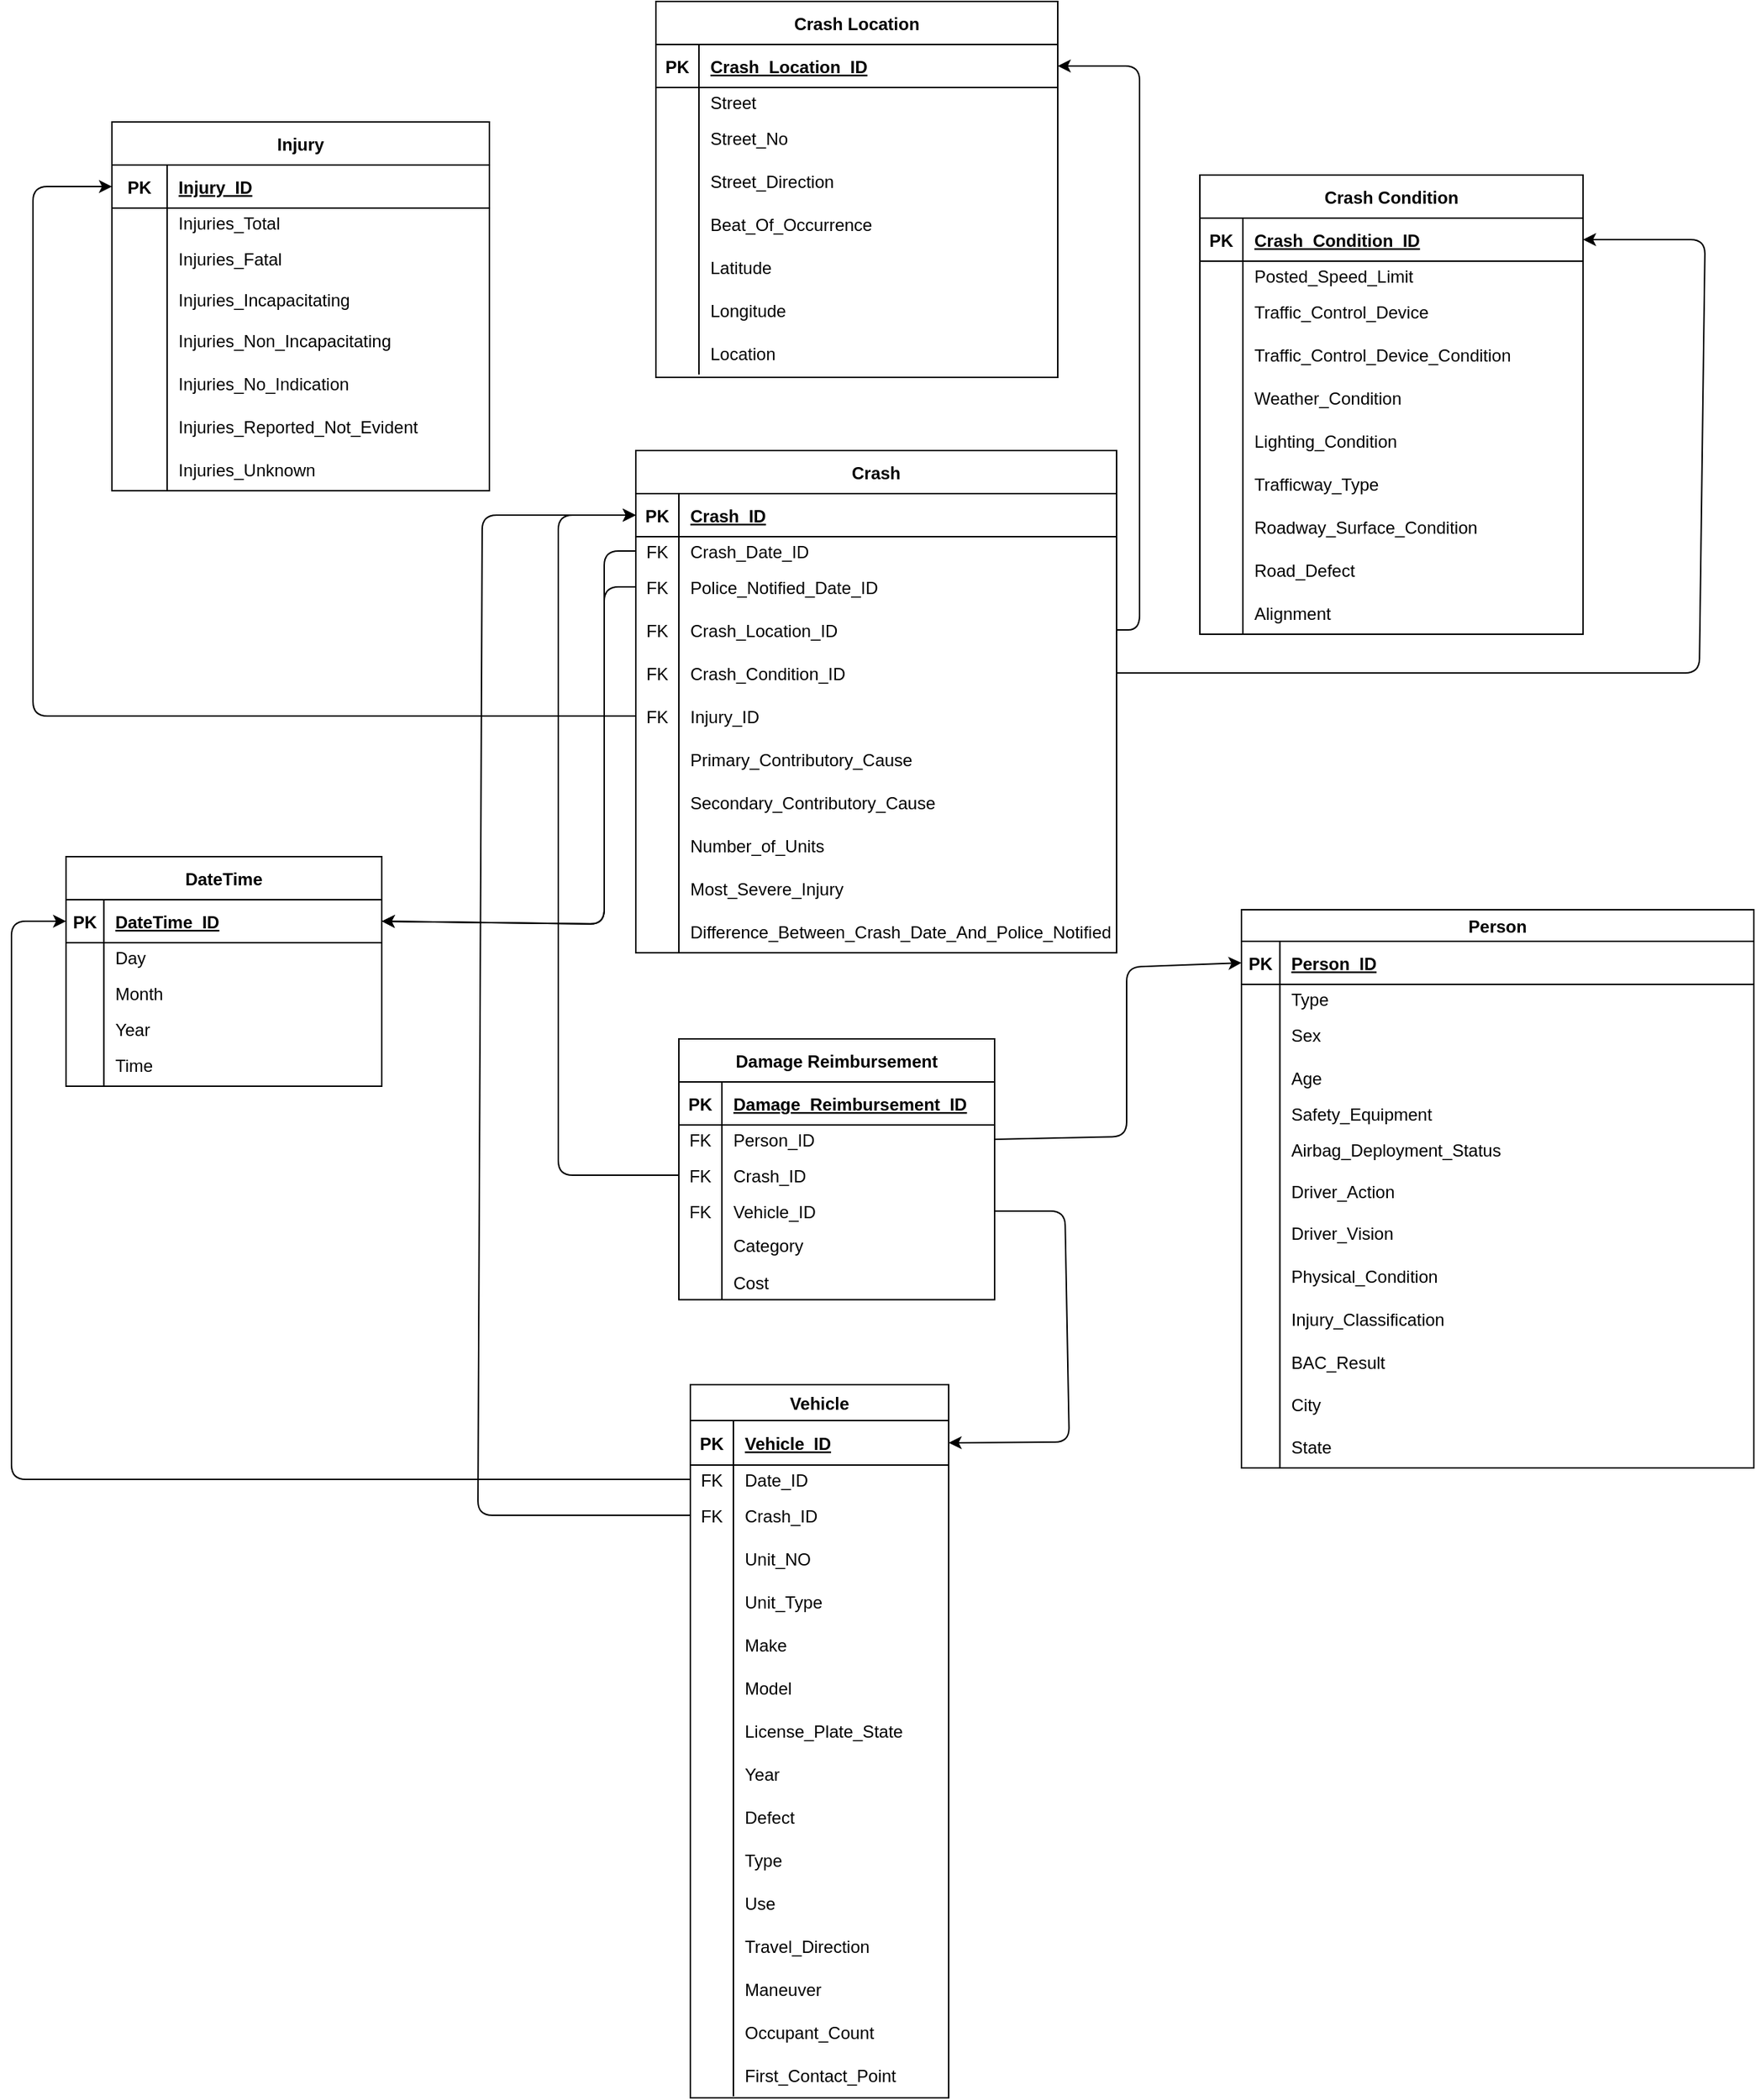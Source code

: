 <mxfile>
    <diagram id="ov005W1xM3WyUSUpcENa" name="Page-1">
        <mxGraphModel dx="763" dy="649" grid="0" gridSize="10" guides="1" tooltips="1" connect="1" arrows="1" fold="1" page="1" pageScale="1" pageWidth="850" pageHeight="1100" math="0" shadow="0">
            <root>
                <mxCell id="0"/>
                <mxCell id="1" parent="0"/>
                <mxCell id="30" value="Person" style="shape=table;startSize=22;container=1;collapsible=1;childLayout=tableLayout;fixedRows=1;rowLines=0;fontStyle=1;align=center;resizeLast=1;" parent="1" vertex="1">
                    <mxGeometry x="1314" y="921" width="357" height="389" as="geometry">
                        <mxRectangle x="605" y="422.5" width="80" height="30" as="alternateBounds"/>
                    </mxGeometry>
                </mxCell>
                <mxCell id="31" value="" style="shape=tableRow;horizontal=0;startSize=0;swimlaneHead=0;swimlaneBody=0;fillColor=none;collapsible=0;dropTarget=0;points=[[0,0.5],[1,0.5]];portConstraint=eastwest;top=0;left=0;right=0;bottom=1;" parent="30" vertex="1">
                    <mxGeometry y="22" width="357" height="30" as="geometry"/>
                </mxCell>
                <mxCell id="32" value="PK" style="shape=partialRectangle;connectable=0;fillColor=none;top=0;left=0;bottom=0;right=0;fontStyle=1;overflow=hidden;" parent="31" vertex="1">
                    <mxGeometry width="26.75" height="30" as="geometry">
                        <mxRectangle width="26.75" height="30" as="alternateBounds"/>
                    </mxGeometry>
                </mxCell>
                <mxCell id="33" value="Person_ID" style="shape=partialRectangle;connectable=0;fillColor=none;top=0;left=0;bottom=0;right=0;align=left;spacingLeft=6;fontStyle=5;overflow=hidden;" parent="31" vertex="1">
                    <mxGeometry x="26.75" width="330.25" height="30" as="geometry">
                        <mxRectangle width="330.25" height="30" as="alternateBounds"/>
                    </mxGeometry>
                </mxCell>
                <mxCell id="34" value="" style="shape=tableRow;horizontal=0;startSize=0;swimlaneHead=0;swimlaneBody=0;fillColor=none;collapsible=0;dropTarget=0;points=[[0,0.5],[1,0.5]];portConstraint=eastwest;top=0;left=0;right=0;bottom=0;" parent="30" vertex="1">
                    <mxGeometry y="52" width="357" height="20" as="geometry"/>
                </mxCell>
                <mxCell id="35" value="" style="shape=partialRectangle;connectable=0;fillColor=none;top=0;left=0;bottom=0;right=0;editable=1;overflow=hidden;" parent="34" vertex="1">
                    <mxGeometry width="26.75" height="20" as="geometry">
                        <mxRectangle width="26.75" height="20" as="alternateBounds"/>
                    </mxGeometry>
                </mxCell>
                <mxCell id="36" value="Type" style="shape=partialRectangle;connectable=0;fillColor=none;top=0;left=0;bottom=0;right=0;align=left;spacingLeft=6;overflow=hidden;" parent="34" vertex="1">
                    <mxGeometry x="26.75" width="330.25" height="20" as="geometry">
                        <mxRectangle width="330.25" height="20" as="alternateBounds"/>
                    </mxGeometry>
                </mxCell>
                <mxCell id="770" value="" style="shape=tableRow;horizontal=0;startSize=0;swimlaneHead=0;swimlaneBody=0;fillColor=none;collapsible=0;dropTarget=0;points=[[0,0.5],[1,0.5]];portConstraint=eastwest;top=0;left=0;right=0;bottom=0;" parent="30" vertex="1">
                    <mxGeometry y="72" width="357" height="30" as="geometry"/>
                </mxCell>
                <mxCell id="771" value="" style="shape=partialRectangle;connectable=0;fillColor=none;top=0;left=0;bottom=0;right=0;editable=1;overflow=hidden;" parent="770" vertex="1">
                    <mxGeometry width="26.75" height="30" as="geometry">
                        <mxRectangle width="26.75" height="30" as="alternateBounds"/>
                    </mxGeometry>
                </mxCell>
                <mxCell id="772" value="Sex" style="shape=partialRectangle;connectable=0;fillColor=none;top=0;left=0;bottom=0;right=0;align=left;spacingLeft=6;overflow=hidden;" parent="770" vertex="1">
                    <mxGeometry x="26.75" width="330.25" height="30" as="geometry">
                        <mxRectangle width="330.25" height="30" as="alternateBounds"/>
                    </mxGeometry>
                </mxCell>
                <mxCell id="37" value="" style="shape=tableRow;horizontal=0;startSize=0;swimlaneHead=0;swimlaneBody=0;fillColor=none;collapsible=0;dropTarget=0;points=[[0,0.5],[1,0.5]];portConstraint=eastwest;top=0;left=0;right=0;bottom=0;" parent="30" vertex="1">
                    <mxGeometry y="102" width="357" height="30" as="geometry"/>
                </mxCell>
                <mxCell id="38" value="" style="shape=partialRectangle;connectable=0;fillColor=none;top=0;left=0;bottom=0;right=0;editable=1;overflow=hidden;" parent="37" vertex="1">
                    <mxGeometry width="26.75" height="30" as="geometry">
                        <mxRectangle width="26.75" height="30" as="alternateBounds"/>
                    </mxGeometry>
                </mxCell>
                <mxCell id="39" value="Age" style="shape=partialRectangle;connectable=0;fillColor=none;top=0;left=0;bottom=0;right=0;align=left;spacingLeft=6;overflow=hidden;" parent="37" vertex="1">
                    <mxGeometry x="26.75" width="330.25" height="30" as="geometry">
                        <mxRectangle width="330.25" height="30" as="alternateBounds"/>
                    </mxGeometry>
                </mxCell>
                <mxCell id="250" value="" style="shape=tableRow;horizontal=0;startSize=0;swimlaneHead=0;swimlaneBody=0;fillColor=none;collapsible=0;dropTarget=0;points=[[0,0.5],[1,0.5]];portConstraint=eastwest;top=0;left=0;right=0;bottom=0;" parent="30" vertex="1">
                    <mxGeometry y="132" width="357" height="20" as="geometry"/>
                </mxCell>
                <mxCell id="251" value="" style="shape=partialRectangle;connectable=0;fillColor=none;top=0;left=0;bottom=0;right=0;editable=1;overflow=hidden;" parent="250" vertex="1">
                    <mxGeometry width="26.75" height="20" as="geometry">
                        <mxRectangle width="26.75" height="20" as="alternateBounds"/>
                    </mxGeometry>
                </mxCell>
                <mxCell id="252" value="Safety_Equipment" style="shape=partialRectangle;connectable=0;fillColor=none;top=0;left=0;bottom=0;right=0;align=left;spacingLeft=6;overflow=hidden;" parent="250" vertex="1">
                    <mxGeometry x="26.75" width="330.25" height="20" as="geometry">
                        <mxRectangle width="330.25" height="20" as="alternateBounds"/>
                    </mxGeometry>
                </mxCell>
                <mxCell id="253" value="" style="shape=tableRow;horizontal=0;startSize=0;swimlaneHead=0;swimlaneBody=0;fillColor=none;collapsible=0;dropTarget=0;points=[[0,0.5],[1,0.5]];portConstraint=eastwest;top=0;left=0;right=0;bottom=0;" parent="30" vertex="1">
                    <mxGeometry y="152" width="357" height="30" as="geometry"/>
                </mxCell>
                <mxCell id="254" value="" style="shape=partialRectangle;connectable=0;fillColor=none;top=0;left=0;bottom=0;right=0;editable=1;overflow=hidden;" parent="253" vertex="1">
                    <mxGeometry width="26.75" height="30" as="geometry">
                        <mxRectangle width="26.75" height="30" as="alternateBounds"/>
                    </mxGeometry>
                </mxCell>
                <mxCell id="255" value="Airbag_Deployment_Status" style="shape=partialRectangle;connectable=0;fillColor=none;top=0;left=0;bottom=0;right=0;align=left;spacingLeft=6;overflow=hidden;" parent="253" vertex="1">
                    <mxGeometry x="26.75" width="330.25" height="30" as="geometry">
                        <mxRectangle width="330.25" height="30" as="alternateBounds"/>
                    </mxGeometry>
                </mxCell>
                <mxCell id="779" value="" style="shape=tableRow;horizontal=0;startSize=0;swimlaneHead=0;swimlaneBody=0;fillColor=none;collapsible=0;dropTarget=0;points=[[0,0.5],[1,0.5]];portConstraint=eastwest;top=0;left=0;right=0;bottom=0;" parent="30" vertex="1">
                    <mxGeometry y="182" width="357" height="28" as="geometry"/>
                </mxCell>
                <mxCell id="780" value="" style="shape=partialRectangle;connectable=0;fillColor=none;top=0;left=0;bottom=0;right=0;editable=1;overflow=hidden;" parent="779" vertex="1">
                    <mxGeometry width="26.75" height="28" as="geometry">
                        <mxRectangle width="26.75" height="28" as="alternateBounds"/>
                    </mxGeometry>
                </mxCell>
                <mxCell id="781" value="Driver_Action" style="shape=partialRectangle;connectable=0;fillColor=none;top=0;left=0;bottom=0;right=0;align=left;spacingLeft=6;overflow=hidden;" parent="779" vertex="1">
                    <mxGeometry x="26.75" width="330.25" height="28" as="geometry">
                        <mxRectangle width="330.25" height="28" as="alternateBounds"/>
                    </mxGeometry>
                </mxCell>
                <mxCell id="783" value="" style="shape=tableRow;horizontal=0;startSize=0;swimlaneHead=0;swimlaneBody=0;fillColor=none;collapsible=0;dropTarget=0;points=[[0,0.5],[1,0.5]];portConstraint=eastwest;top=0;left=0;right=0;bottom=0;" parent="30" vertex="1">
                    <mxGeometry y="210" width="357" height="30" as="geometry"/>
                </mxCell>
                <mxCell id="784" value="" style="shape=partialRectangle;connectable=0;fillColor=none;top=0;left=0;bottom=0;right=0;editable=1;overflow=hidden;" parent="783" vertex="1">
                    <mxGeometry width="26.75" height="30" as="geometry">
                        <mxRectangle width="26.75" height="30" as="alternateBounds"/>
                    </mxGeometry>
                </mxCell>
                <mxCell id="785" value="Driver_Vision" style="shape=partialRectangle;connectable=0;fillColor=none;top=0;left=0;bottom=0;right=0;align=left;spacingLeft=6;overflow=hidden;" parent="783" vertex="1">
                    <mxGeometry x="26.75" width="330.25" height="30" as="geometry">
                        <mxRectangle width="330.25" height="30" as="alternateBounds"/>
                    </mxGeometry>
                </mxCell>
                <mxCell id="786" value="" style="shape=tableRow;horizontal=0;startSize=0;swimlaneHead=0;swimlaneBody=0;fillColor=none;collapsible=0;dropTarget=0;points=[[0,0.5],[1,0.5]];portConstraint=eastwest;top=0;left=0;right=0;bottom=0;" parent="30" vertex="1">
                    <mxGeometry y="240" width="357" height="30" as="geometry"/>
                </mxCell>
                <mxCell id="787" value="" style="shape=partialRectangle;connectable=0;fillColor=none;top=0;left=0;bottom=0;right=0;editable=1;overflow=hidden;" parent="786" vertex="1">
                    <mxGeometry width="26.75" height="30" as="geometry">
                        <mxRectangle width="26.75" height="30" as="alternateBounds"/>
                    </mxGeometry>
                </mxCell>
                <mxCell id="788" value="Physical_Condition" style="shape=partialRectangle;connectable=0;fillColor=none;top=0;left=0;bottom=0;right=0;align=left;spacingLeft=6;overflow=hidden;" parent="786" vertex="1">
                    <mxGeometry x="26.75" width="330.25" height="30" as="geometry">
                        <mxRectangle width="330.25" height="30" as="alternateBounds"/>
                    </mxGeometry>
                </mxCell>
                <mxCell id="789" value="" style="shape=tableRow;horizontal=0;startSize=0;swimlaneHead=0;swimlaneBody=0;fillColor=none;collapsible=0;dropTarget=0;points=[[0,0.5],[1,0.5]];portConstraint=eastwest;top=0;left=0;right=0;bottom=0;" parent="30" vertex="1">
                    <mxGeometry y="270" width="357" height="30" as="geometry"/>
                </mxCell>
                <mxCell id="790" value="" style="shape=partialRectangle;connectable=0;fillColor=none;top=0;left=0;bottom=0;right=0;editable=1;overflow=hidden;" parent="789" vertex="1">
                    <mxGeometry width="26.75" height="30" as="geometry">
                        <mxRectangle width="26.75" height="30" as="alternateBounds"/>
                    </mxGeometry>
                </mxCell>
                <mxCell id="791" value="Injury_Classification" style="shape=partialRectangle;connectable=0;fillColor=none;top=0;left=0;bottom=0;right=0;align=left;spacingLeft=6;overflow=hidden;" parent="789" vertex="1">
                    <mxGeometry x="26.75" width="330.25" height="30" as="geometry">
                        <mxRectangle width="330.25" height="30" as="alternateBounds"/>
                    </mxGeometry>
                </mxCell>
                <mxCell id="792" value="" style="shape=tableRow;horizontal=0;startSize=0;swimlaneHead=0;swimlaneBody=0;fillColor=none;collapsible=0;dropTarget=0;points=[[0,0.5],[1,0.5]];portConstraint=eastwest;top=0;left=0;right=0;bottom=0;" parent="30" vertex="1">
                    <mxGeometry y="300" width="357" height="30" as="geometry"/>
                </mxCell>
                <mxCell id="793" value="" style="shape=partialRectangle;connectable=0;fillColor=none;top=0;left=0;bottom=0;right=0;editable=1;overflow=hidden;" parent="792" vertex="1">
                    <mxGeometry width="26.75" height="30" as="geometry">
                        <mxRectangle width="26.75" height="30" as="alternateBounds"/>
                    </mxGeometry>
                </mxCell>
                <mxCell id="794" value="BAC_Result" style="shape=partialRectangle;connectable=0;fillColor=none;top=0;left=0;bottom=0;right=0;align=left;spacingLeft=6;overflow=hidden;" parent="792" vertex="1">
                    <mxGeometry x="26.75" width="330.25" height="30" as="geometry">
                        <mxRectangle width="330.25" height="30" as="alternateBounds"/>
                    </mxGeometry>
                </mxCell>
                <mxCell id="969" value="" style="shape=tableRow;horizontal=0;startSize=0;swimlaneHead=0;swimlaneBody=0;fillColor=none;collapsible=0;dropTarget=0;points=[[0,0.5],[1,0.5]];portConstraint=eastwest;top=0;left=0;right=0;bottom=0;" parent="30" vertex="1">
                    <mxGeometry y="330" width="357" height="29" as="geometry"/>
                </mxCell>
                <mxCell id="970" value="" style="shape=partialRectangle;connectable=0;fillColor=none;top=0;left=0;bottom=0;right=0;editable=1;overflow=hidden;" parent="969" vertex="1">
                    <mxGeometry width="26.75" height="29" as="geometry">
                        <mxRectangle width="26.75" height="29" as="alternateBounds"/>
                    </mxGeometry>
                </mxCell>
                <mxCell id="971" value="City" style="shape=partialRectangle;connectable=0;fillColor=none;top=0;left=0;bottom=0;right=0;align=left;spacingLeft=6;overflow=hidden;" parent="969" vertex="1">
                    <mxGeometry x="26.75" width="330.25" height="29" as="geometry">
                        <mxRectangle width="330.25" height="29" as="alternateBounds"/>
                    </mxGeometry>
                </mxCell>
                <mxCell id="972" value="" style="shape=tableRow;horizontal=0;startSize=0;swimlaneHead=0;swimlaneBody=0;fillColor=none;collapsible=0;dropTarget=0;points=[[0,0.5],[1,0.5]];portConstraint=eastwest;top=0;left=0;right=0;bottom=0;" parent="30" vertex="1">
                    <mxGeometry y="359" width="357" height="30" as="geometry"/>
                </mxCell>
                <mxCell id="973" value="" style="shape=partialRectangle;connectable=0;fillColor=none;top=0;left=0;bottom=0;right=0;fontStyle=0;overflow=hidden;" parent="972" vertex="1">
                    <mxGeometry width="26.75" height="30" as="geometry">
                        <mxRectangle width="26.75" height="30" as="alternateBounds"/>
                    </mxGeometry>
                </mxCell>
                <mxCell id="974" value="State" style="shape=partialRectangle;connectable=0;fillColor=none;top=0;left=0;bottom=0;right=0;align=left;spacingLeft=6;fontStyle=0;overflow=hidden;" parent="972" vertex="1">
                    <mxGeometry x="26.75" width="330.25" height="30" as="geometry">
                        <mxRectangle width="330.25" height="30" as="alternateBounds"/>
                    </mxGeometry>
                </mxCell>
                <mxCell id="181" value="Crash Condition" style="shape=table;startSize=30;container=1;collapsible=1;childLayout=tableLayout;fixedRows=1;rowLines=0;fontStyle=1;align=center;resizeLast=1;" parent="1" vertex="1">
                    <mxGeometry x="1285" y="409" width="267" height="320" as="geometry">
                        <mxRectangle x="65" y="739" width="128" height="30" as="alternateBounds"/>
                    </mxGeometry>
                </mxCell>
                <mxCell id="182" value="" style="shape=tableRow;horizontal=0;startSize=0;swimlaneHead=0;swimlaneBody=0;fillColor=none;collapsible=0;dropTarget=0;points=[[0,0.5],[1,0.5]];portConstraint=eastwest;top=0;left=0;right=0;bottom=1;" parent="181" vertex="1">
                    <mxGeometry y="30" width="267" height="30" as="geometry"/>
                </mxCell>
                <mxCell id="183" value="PK" style="shape=partialRectangle;connectable=0;fillColor=none;top=0;left=0;bottom=0;right=0;fontStyle=1;overflow=hidden;" parent="182" vertex="1">
                    <mxGeometry width="30" height="30" as="geometry">
                        <mxRectangle width="30" height="30" as="alternateBounds"/>
                    </mxGeometry>
                </mxCell>
                <mxCell id="184" value="Crash_Condition_ID" style="shape=partialRectangle;connectable=0;fillColor=none;top=0;left=0;bottom=0;right=0;align=left;spacingLeft=6;fontStyle=5;overflow=hidden;" parent="182" vertex="1">
                    <mxGeometry x="30" width="237" height="30" as="geometry">
                        <mxRectangle width="237" height="30" as="alternateBounds"/>
                    </mxGeometry>
                </mxCell>
                <mxCell id="185" value="" style="shape=tableRow;horizontal=0;startSize=0;swimlaneHead=0;swimlaneBody=0;fillColor=none;collapsible=0;dropTarget=0;points=[[0,0.5],[1,0.5]];portConstraint=eastwest;top=0;left=0;right=0;bottom=0;" parent="181" vertex="1">
                    <mxGeometry y="60" width="267" height="20" as="geometry"/>
                </mxCell>
                <mxCell id="186" value="" style="shape=partialRectangle;connectable=0;fillColor=none;top=0;left=0;bottom=0;right=0;editable=1;overflow=hidden;" parent="185" vertex="1">
                    <mxGeometry width="30" height="20" as="geometry">
                        <mxRectangle width="30" height="20" as="alternateBounds"/>
                    </mxGeometry>
                </mxCell>
                <mxCell id="187" value="Posted_Speed_Limit" style="shape=partialRectangle;connectable=0;fillColor=none;top=0;left=0;bottom=0;right=0;align=left;spacingLeft=6;overflow=hidden;" parent="185" vertex="1">
                    <mxGeometry x="30" width="237" height="20" as="geometry">
                        <mxRectangle width="237" height="20" as="alternateBounds"/>
                    </mxGeometry>
                </mxCell>
                <mxCell id="188" value="" style="shape=tableRow;horizontal=0;startSize=0;swimlaneHead=0;swimlaneBody=0;fillColor=none;collapsible=0;dropTarget=0;points=[[0,0.5],[1,0.5]];portConstraint=eastwest;top=0;left=0;right=0;bottom=0;" parent="181" vertex="1">
                    <mxGeometry y="80" width="267" height="30" as="geometry"/>
                </mxCell>
                <mxCell id="189" value="" style="shape=partialRectangle;connectable=0;fillColor=none;top=0;left=0;bottom=0;right=0;editable=1;overflow=hidden;" parent="188" vertex="1">
                    <mxGeometry width="30" height="30" as="geometry">
                        <mxRectangle width="30" height="30" as="alternateBounds"/>
                    </mxGeometry>
                </mxCell>
                <mxCell id="190" value="Traffic_Control_Device" style="shape=partialRectangle;connectable=0;fillColor=none;top=0;left=0;bottom=0;right=0;align=left;spacingLeft=6;overflow=hidden;" parent="188" vertex="1">
                    <mxGeometry x="30" width="237" height="30" as="geometry">
                        <mxRectangle width="237" height="30" as="alternateBounds"/>
                    </mxGeometry>
                </mxCell>
                <mxCell id="875" value="" style="shape=tableRow;horizontal=0;startSize=0;swimlaneHead=0;swimlaneBody=0;fillColor=none;collapsible=0;dropTarget=0;points=[[0,0.5],[1,0.5]];portConstraint=eastwest;top=0;left=0;right=0;bottom=0;" parent="181" vertex="1">
                    <mxGeometry y="110" width="267" height="30" as="geometry"/>
                </mxCell>
                <mxCell id="876" value="" style="shape=partialRectangle;connectable=0;fillColor=none;top=0;left=0;bottom=0;right=0;editable=1;overflow=hidden;" parent="875" vertex="1">
                    <mxGeometry width="30" height="30" as="geometry">
                        <mxRectangle width="30" height="30" as="alternateBounds"/>
                    </mxGeometry>
                </mxCell>
                <mxCell id="877" value="Traffic_Control_Device_Condition" style="shape=partialRectangle;connectable=0;fillColor=none;top=0;left=0;bottom=0;right=0;align=left;spacingLeft=6;overflow=hidden;" parent="875" vertex="1">
                    <mxGeometry x="30" width="237" height="30" as="geometry">
                        <mxRectangle width="237" height="30" as="alternateBounds"/>
                    </mxGeometry>
                </mxCell>
                <mxCell id="878" value="" style="shape=tableRow;horizontal=0;startSize=0;swimlaneHead=0;swimlaneBody=0;fillColor=none;collapsible=0;dropTarget=0;points=[[0,0.5],[1,0.5]];portConstraint=eastwest;top=0;left=0;right=0;bottom=0;" parent="181" vertex="1">
                    <mxGeometry y="140" width="267" height="30" as="geometry"/>
                </mxCell>
                <mxCell id="879" value="" style="shape=partialRectangle;connectable=0;fillColor=none;top=0;left=0;bottom=0;right=0;editable=1;overflow=hidden;" parent="878" vertex="1">
                    <mxGeometry width="30" height="30" as="geometry">
                        <mxRectangle width="30" height="30" as="alternateBounds"/>
                    </mxGeometry>
                </mxCell>
                <mxCell id="880" value="Weather_Condition" style="shape=partialRectangle;connectable=0;fillColor=none;top=0;left=0;bottom=0;right=0;align=left;spacingLeft=6;overflow=hidden;" parent="878" vertex="1">
                    <mxGeometry x="30" width="237" height="30" as="geometry">
                        <mxRectangle width="237" height="30" as="alternateBounds"/>
                    </mxGeometry>
                </mxCell>
                <mxCell id="881" value="" style="shape=tableRow;horizontal=0;startSize=0;swimlaneHead=0;swimlaneBody=0;fillColor=none;collapsible=0;dropTarget=0;points=[[0,0.5],[1,0.5]];portConstraint=eastwest;top=0;left=0;right=0;bottom=0;" parent="181" vertex="1">
                    <mxGeometry y="170" width="267" height="30" as="geometry"/>
                </mxCell>
                <mxCell id="882" value="" style="shape=partialRectangle;connectable=0;fillColor=none;top=0;left=0;bottom=0;right=0;editable=1;overflow=hidden;" parent="881" vertex="1">
                    <mxGeometry width="30" height="30" as="geometry">
                        <mxRectangle width="30" height="30" as="alternateBounds"/>
                    </mxGeometry>
                </mxCell>
                <mxCell id="883" value="Lighting_Condition" style="shape=partialRectangle;connectable=0;fillColor=none;top=0;left=0;bottom=0;right=0;align=left;spacingLeft=6;overflow=hidden;" parent="881" vertex="1">
                    <mxGeometry x="30" width="237" height="30" as="geometry">
                        <mxRectangle width="237" height="30" as="alternateBounds"/>
                    </mxGeometry>
                </mxCell>
                <mxCell id="884" value="" style="shape=tableRow;horizontal=0;startSize=0;swimlaneHead=0;swimlaneBody=0;fillColor=none;collapsible=0;dropTarget=0;points=[[0,0.5],[1,0.5]];portConstraint=eastwest;top=0;left=0;right=0;bottom=0;" parent="181" vertex="1">
                    <mxGeometry y="200" width="267" height="30" as="geometry"/>
                </mxCell>
                <mxCell id="885" value="" style="shape=partialRectangle;connectable=0;fillColor=none;top=0;left=0;bottom=0;right=0;editable=1;overflow=hidden;" parent="884" vertex="1">
                    <mxGeometry width="30" height="30" as="geometry">
                        <mxRectangle width="30" height="30" as="alternateBounds"/>
                    </mxGeometry>
                </mxCell>
                <mxCell id="886" value="Trafficway_Type" style="shape=partialRectangle;connectable=0;fillColor=none;top=0;left=0;bottom=0;right=0;align=left;spacingLeft=6;overflow=hidden;" parent="884" vertex="1">
                    <mxGeometry x="30" width="237" height="30" as="geometry">
                        <mxRectangle width="237" height="30" as="alternateBounds"/>
                    </mxGeometry>
                </mxCell>
                <mxCell id="890" value="" style="shape=tableRow;horizontal=0;startSize=0;swimlaneHead=0;swimlaneBody=0;fillColor=none;collapsible=0;dropTarget=0;points=[[0,0.5],[1,0.5]];portConstraint=eastwest;top=0;left=0;right=0;bottom=0;" parent="181" vertex="1">
                    <mxGeometry y="230" width="267" height="30" as="geometry"/>
                </mxCell>
                <mxCell id="891" value="" style="shape=partialRectangle;connectable=0;fillColor=none;top=0;left=0;bottom=0;right=0;editable=1;overflow=hidden;" parent="890" vertex="1">
                    <mxGeometry width="30" height="30" as="geometry">
                        <mxRectangle width="30" height="30" as="alternateBounds"/>
                    </mxGeometry>
                </mxCell>
                <mxCell id="892" value="Roadway_Surface_Condition" style="shape=partialRectangle;connectable=0;fillColor=none;top=0;left=0;bottom=0;right=0;align=left;spacingLeft=6;overflow=hidden;" parent="890" vertex="1">
                    <mxGeometry x="30" width="237" height="30" as="geometry">
                        <mxRectangle width="237" height="30" as="alternateBounds"/>
                    </mxGeometry>
                </mxCell>
                <mxCell id="887" value="" style="shape=tableRow;horizontal=0;startSize=0;swimlaneHead=0;swimlaneBody=0;fillColor=none;collapsible=0;dropTarget=0;points=[[0,0.5],[1,0.5]];portConstraint=eastwest;top=0;left=0;right=0;bottom=0;" parent="181" vertex="1">
                    <mxGeometry y="260" width="267" height="30" as="geometry"/>
                </mxCell>
                <mxCell id="888" value="" style="shape=partialRectangle;connectable=0;fillColor=none;top=0;left=0;bottom=0;right=0;editable=1;overflow=hidden;" parent="887" vertex="1">
                    <mxGeometry width="30" height="30" as="geometry">
                        <mxRectangle width="30" height="30" as="alternateBounds"/>
                    </mxGeometry>
                </mxCell>
                <mxCell id="889" value="Road_Defect" style="shape=partialRectangle;connectable=0;fillColor=none;top=0;left=0;bottom=0;right=0;align=left;spacingLeft=6;overflow=hidden;" parent="887" vertex="1">
                    <mxGeometry x="30" width="237" height="30" as="geometry">
                        <mxRectangle width="237" height="30" as="alternateBounds"/>
                    </mxGeometry>
                </mxCell>
                <mxCell id="893" value="" style="shape=tableRow;horizontal=0;startSize=0;swimlaneHead=0;swimlaneBody=0;fillColor=none;collapsible=0;dropTarget=0;points=[[0,0.5],[1,0.5]];portConstraint=eastwest;top=0;left=0;right=0;bottom=0;" parent="181" vertex="1">
                    <mxGeometry y="290" width="267" height="30" as="geometry"/>
                </mxCell>
                <mxCell id="894" value="" style="shape=partialRectangle;connectable=0;fillColor=none;top=0;left=0;bottom=0;right=0;editable=1;overflow=hidden;" parent="893" vertex="1">
                    <mxGeometry width="30" height="30" as="geometry">
                        <mxRectangle width="30" height="30" as="alternateBounds"/>
                    </mxGeometry>
                </mxCell>
                <mxCell id="895" value="Alignment" style="shape=partialRectangle;connectable=0;fillColor=none;top=0;left=0;bottom=0;right=0;align=left;spacingLeft=6;overflow=hidden;" parent="893" vertex="1">
                    <mxGeometry x="30" width="237" height="30" as="geometry">
                        <mxRectangle width="237" height="30" as="alternateBounds"/>
                    </mxGeometry>
                </mxCell>
                <mxCell id="749" value="Damage Reimbursement" style="shape=table;startSize=30;container=1;collapsible=1;childLayout=tableLayout;fixedRows=1;rowLines=0;fontStyle=1;align=center;resizeLast=1;" parent="1" vertex="1">
                    <mxGeometry x="922" y="1011" width="220" height="181.75" as="geometry"/>
                </mxCell>
                <mxCell id="750" value="" style="shape=tableRow;horizontal=0;startSize=0;swimlaneHead=0;swimlaneBody=0;fillColor=none;collapsible=0;dropTarget=0;points=[[0,0.5],[1,0.5]];portConstraint=eastwest;top=0;left=0;right=0;bottom=1;" parent="749" vertex="1">
                    <mxGeometry y="30" width="220" height="30" as="geometry"/>
                </mxCell>
                <mxCell id="751" value="PK" style="shape=partialRectangle;connectable=0;fillColor=none;top=0;left=0;bottom=0;right=0;fontStyle=1;overflow=hidden;" parent="750" vertex="1">
                    <mxGeometry width="30.0" height="30" as="geometry">
                        <mxRectangle width="30.0" height="30" as="alternateBounds"/>
                    </mxGeometry>
                </mxCell>
                <mxCell id="752" value="Damage_Reimbursement_ID" style="shape=partialRectangle;connectable=0;fillColor=none;top=0;left=0;bottom=0;right=0;align=left;spacingLeft=6;fontStyle=5;overflow=hidden;" parent="750" vertex="1">
                    <mxGeometry x="30.0" width="190.0" height="30" as="geometry">
                        <mxRectangle width="190.0" height="30" as="alternateBounds"/>
                    </mxGeometry>
                </mxCell>
                <mxCell id="753" value="" style="shape=tableRow;horizontal=0;startSize=0;swimlaneHead=0;swimlaneBody=0;fillColor=none;collapsible=0;dropTarget=0;points=[[0,0.5],[1,0.5]];portConstraint=eastwest;top=0;left=0;right=0;bottom=0;" parent="749" vertex="1">
                    <mxGeometry y="60" width="220" height="20" as="geometry"/>
                </mxCell>
                <mxCell id="754" value="FK" style="shape=partialRectangle;connectable=0;fillColor=none;top=0;left=0;bottom=0;right=0;editable=1;overflow=hidden;" parent="753" vertex="1">
                    <mxGeometry width="30.0" height="20" as="geometry">
                        <mxRectangle width="30.0" height="20" as="alternateBounds"/>
                    </mxGeometry>
                </mxCell>
                <mxCell id="755" value="Person_ID" style="shape=partialRectangle;connectable=0;fillColor=none;top=0;left=0;bottom=0;right=0;align=left;spacingLeft=6;overflow=hidden;" parent="753" vertex="1">
                    <mxGeometry x="30.0" width="190.0" height="20" as="geometry">
                        <mxRectangle width="190.0" height="20" as="alternateBounds"/>
                    </mxGeometry>
                </mxCell>
                <mxCell id="756" value="" style="shape=tableRow;horizontal=0;startSize=0;swimlaneHead=0;swimlaneBody=0;fillColor=none;collapsible=0;dropTarget=0;points=[[0,0.5],[1,0.5]];portConstraint=eastwest;top=0;left=0;right=0;bottom=0;" parent="749" vertex="1">
                    <mxGeometry y="80" width="220" height="30" as="geometry"/>
                </mxCell>
                <mxCell id="757" value="FK" style="shape=partialRectangle;connectable=0;fillColor=none;top=0;left=0;bottom=0;right=0;editable=1;overflow=hidden;" parent="756" vertex="1">
                    <mxGeometry width="30.0" height="30" as="geometry">
                        <mxRectangle width="30.0" height="30" as="alternateBounds"/>
                    </mxGeometry>
                </mxCell>
                <mxCell id="758" value="Crash_ID" style="shape=partialRectangle;connectable=0;fillColor=none;top=0;left=0;bottom=0;right=0;align=left;spacingLeft=6;overflow=hidden;" parent="756" vertex="1">
                    <mxGeometry x="30.0" width="190.0" height="30" as="geometry">
                        <mxRectangle width="190.0" height="30" as="alternateBounds"/>
                    </mxGeometry>
                </mxCell>
                <mxCell id="759" value="" style="shape=tableRow;horizontal=0;startSize=0;swimlaneHead=0;swimlaneBody=0;fillColor=none;collapsible=0;dropTarget=0;points=[[0,0.5],[1,0.5]];portConstraint=eastwest;top=0;left=0;right=0;bottom=0;" parent="749" vertex="1">
                    <mxGeometry y="110" width="220" height="20" as="geometry"/>
                </mxCell>
                <mxCell id="760" value="FK" style="shape=partialRectangle;connectable=0;fillColor=none;top=0;left=0;bottom=0;right=0;editable=1;overflow=hidden;" parent="759" vertex="1">
                    <mxGeometry width="30.0" height="20" as="geometry">
                        <mxRectangle width="30.0" height="20" as="alternateBounds"/>
                    </mxGeometry>
                </mxCell>
                <mxCell id="761" value="Vehicle_ID" style="shape=partialRectangle;connectable=0;fillColor=none;top=0;left=0;bottom=0;right=0;align=left;spacingLeft=6;overflow=hidden;" parent="759" vertex="1">
                    <mxGeometry x="30.0" width="190.0" height="20" as="geometry">
                        <mxRectangle width="190.0" height="20" as="alternateBounds"/>
                    </mxGeometry>
                </mxCell>
                <mxCell id="763" value="" style="shape=tableRow;horizontal=0;startSize=0;swimlaneHead=0;swimlaneBody=0;fillColor=none;collapsible=0;dropTarget=0;points=[[0,0.5],[1,0.5]];portConstraint=eastwest;top=0;left=0;right=0;bottom=0;" parent="749" vertex="1">
                    <mxGeometry y="130" width="220" height="27" as="geometry"/>
                </mxCell>
                <mxCell id="764" value="" style="shape=partialRectangle;connectable=0;fillColor=none;top=0;left=0;bottom=0;right=0;editable=1;overflow=hidden;" parent="763" vertex="1">
                    <mxGeometry width="30.0" height="27" as="geometry">
                        <mxRectangle width="30.0" height="27" as="alternateBounds"/>
                    </mxGeometry>
                </mxCell>
                <mxCell id="765" value="Category" style="shape=partialRectangle;connectable=0;fillColor=none;top=0;left=0;bottom=0;right=0;align=left;spacingLeft=6;overflow=hidden;" parent="763" vertex="1">
                    <mxGeometry x="30.0" width="190.0" height="27" as="geometry">
                        <mxRectangle width="190.0" height="27" as="alternateBounds"/>
                    </mxGeometry>
                </mxCell>
                <mxCell id="767" value="" style="shape=tableRow;horizontal=0;startSize=0;swimlaneHead=0;swimlaneBody=0;fillColor=none;collapsible=0;dropTarget=0;points=[[0,0.5],[1,0.5]];portConstraint=eastwest;top=0;left=0;right=0;bottom=0;" parent="749" vertex="1">
                    <mxGeometry y="157" width="220" height="25" as="geometry"/>
                </mxCell>
                <mxCell id="768" value="" style="shape=partialRectangle;connectable=0;fillColor=none;top=0;left=0;bottom=0;right=0;editable=1;overflow=hidden;" parent="767" vertex="1">
                    <mxGeometry width="30.0" height="25" as="geometry">
                        <mxRectangle width="30.0" height="25" as="alternateBounds"/>
                    </mxGeometry>
                </mxCell>
                <mxCell id="769" value="Cost" style="shape=partialRectangle;connectable=0;fillColor=none;top=0;left=0;bottom=0;right=0;align=left;spacingLeft=6;overflow=hidden;" parent="767" vertex="1">
                    <mxGeometry x="30.0" width="190.0" height="25" as="geometry">
                        <mxRectangle width="190.0" height="25" as="alternateBounds"/>
                    </mxGeometry>
                </mxCell>
                <mxCell id="797" value="Vehicle" style="shape=table;startSize=25;container=1;collapsible=1;childLayout=tableLayout;fixedRows=1;rowLines=0;fontStyle=1;align=center;resizeLast=1;" parent="1" vertex="1">
                    <mxGeometry x="930" y="1252" width="180" height="497" as="geometry"/>
                </mxCell>
                <mxCell id="798" value="" style="shape=tableRow;horizontal=0;startSize=0;swimlaneHead=0;swimlaneBody=0;fillColor=none;collapsible=0;dropTarget=0;points=[[0,0.5],[1,0.5]];portConstraint=eastwest;top=0;left=0;right=0;bottom=1;" parent="797" vertex="1">
                    <mxGeometry y="25" width="180" height="31" as="geometry"/>
                </mxCell>
                <mxCell id="799" value="PK" style="shape=partialRectangle;connectable=0;fillColor=none;top=0;left=0;bottom=0;right=0;fontStyle=1;overflow=hidden;" parent="798" vertex="1">
                    <mxGeometry width="30" height="31" as="geometry">
                        <mxRectangle width="30" height="31" as="alternateBounds"/>
                    </mxGeometry>
                </mxCell>
                <mxCell id="800" value="Vehicle_ID" style="shape=partialRectangle;connectable=0;fillColor=none;top=0;left=0;bottom=0;right=0;align=left;spacingLeft=6;fontStyle=5;overflow=hidden;" parent="798" vertex="1">
                    <mxGeometry x="30" width="150" height="31" as="geometry">
                        <mxRectangle width="150" height="31" as="alternateBounds"/>
                    </mxGeometry>
                </mxCell>
                <mxCell id="801" value="" style="shape=tableRow;horizontal=0;startSize=0;swimlaneHead=0;swimlaneBody=0;fillColor=none;collapsible=0;dropTarget=0;points=[[0,0.5],[1,0.5]];portConstraint=eastwest;top=0;left=0;right=0;bottom=0;" parent="797" vertex="1">
                    <mxGeometry y="56" width="180" height="20" as="geometry"/>
                </mxCell>
                <mxCell id="802" value="FK" style="shape=partialRectangle;connectable=0;fillColor=none;top=0;left=0;bottom=0;right=0;editable=1;overflow=hidden;" parent="801" vertex="1">
                    <mxGeometry width="30" height="20" as="geometry">
                        <mxRectangle width="30" height="20" as="alternateBounds"/>
                    </mxGeometry>
                </mxCell>
                <mxCell id="803" value="Date_ID" style="shape=partialRectangle;connectable=0;fillColor=none;top=0;left=0;bottom=0;right=0;align=left;spacingLeft=6;overflow=hidden;" parent="801" vertex="1">
                    <mxGeometry x="30" width="150" height="20" as="geometry">
                        <mxRectangle width="150" height="20" as="alternateBounds"/>
                    </mxGeometry>
                </mxCell>
                <mxCell id="810" value="" style="shape=tableRow;horizontal=0;startSize=0;swimlaneHead=0;swimlaneBody=0;fillColor=none;collapsible=0;dropTarget=0;points=[[0,0.5],[1,0.5]];portConstraint=eastwest;top=0;left=0;right=0;bottom=0;" parent="797" vertex="1">
                    <mxGeometry y="76" width="180" height="30" as="geometry"/>
                </mxCell>
                <mxCell id="811" value="FK" style="shape=partialRectangle;connectable=0;fillColor=none;top=0;left=0;bottom=0;right=0;fontStyle=0;overflow=hidden;" parent="810" vertex="1">
                    <mxGeometry width="30" height="30" as="geometry">
                        <mxRectangle width="30" height="30" as="alternateBounds"/>
                    </mxGeometry>
                </mxCell>
                <mxCell id="812" value="Crash_ID" style="shape=partialRectangle;connectable=0;fillColor=none;top=0;left=0;bottom=0;right=0;align=left;spacingLeft=6;fontStyle=0;overflow=hidden;" parent="810" vertex="1">
                    <mxGeometry x="30" width="150" height="30" as="geometry">
                        <mxRectangle width="150" height="30" as="alternateBounds"/>
                    </mxGeometry>
                </mxCell>
                <mxCell id="813" value="" style="shape=tableRow;horizontal=0;startSize=0;swimlaneHead=0;swimlaneBody=0;fillColor=none;collapsible=0;dropTarget=0;points=[[0,0.5],[1,0.5]];portConstraint=eastwest;top=0;left=0;right=0;bottom=0;" parent="797" vertex="1">
                    <mxGeometry y="106" width="180" height="30" as="geometry"/>
                </mxCell>
                <mxCell id="814" value="" style="shape=partialRectangle;connectable=0;fillColor=none;top=0;left=0;bottom=0;right=0;editable=1;overflow=hidden;" parent="813" vertex="1">
                    <mxGeometry width="30" height="30" as="geometry">
                        <mxRectangle width="30" height="30" as="alternateBounds"/>
                    </mxGeometry>
                </mxCell>
                <mxCell id="815" value="Unit_NO" style="shape=partialRectangle;connectable=0;fillColor=none;top=0;left=0;bottom=0;right=0;align=left;spacingLeft=6;overflow=hidden;" parent="813" vertex="1">
                    <mxGeometry x="30" width="150" height="30" as="geometry">
                        <mxRectangle width="150" height="30" as="alternateBounds"/>
                    </mxGeometry>
                </mxCell>
                <mxCell id="816" value="" style="shape=tableRow;horizontal=0;startSize=0;swimlaneHead=0;swimlaneBody=0;fillColor=none;collapsible=0;dropTarget=0;points=[[0,0.5],[1,0.5]];portConstraint=eastwest;top=0;left=0;right=0;bottom=0;" parent="797" vertex="1">
                    <mxGeometry y="136" width="180" height="30" as="geometry"/>
                </mxCell>
                <mxCell id="817" value="" style="shape=partialRectangle;connectable=0;fillColor=none;top=0;left=0;bottom=0;right=0;editable=1;overflow=hidden;" parent="816" vertex="1">
                    <mxGeometry width="30" height="30" as="geometry">
                        <mxRectangle width="30" height="30" as="alternateBounds"/>
                    </mxGeometry>
                </mxCell>
                <mxCell id="818" value="Unit_Type" style="shape=partialRectangle;connectable=0;fillColor=none;top=0;left=0;bottom=0;right=0;align=left;spacingLeft=6;overflow=hidden;" parent="816" vertex="1">
                    <mxGeometry x="30" width="150" height="30" as="geometry">
                        <mxRectangle width="150" height="30" as="alternateBounds"/>
                    </mxGeometry>
                </mxCell>
                <mxCell id="819" value="" style="shape=tableRow;horizontal=0;startSize=0;swimlaneHead=0;swimlaneBody=0;fillColor=none;collapsible=0;dropTarget=0;points=[[0,0.5],[1,0.5]];portConstraint=eastwest;top=0;left=0;right=0;bottom=0;" parent="797" vertex="1">
                    <mxGeometry y="166" width="180" height="30" as="geometry"/>
                </mxCell>
                <mxCell id="820" value="" style="shape=partialRectangle;connectable=0;fillColor=none;top=0;left=0;bottom=0;right=0;editable=1;overflow=hidden;" parent="819" vertex="1">
                    <mxGeometry width="30" height="30" as="geometry">
                        <mxRectangle width="30" height="30" as="alternateBounds"/>
                    </mxGeometry>
                </mxCell>
                <mxCell id="821" value="Make" style="shape=partialRectangle;connectable=0;fillColor=none;top=0;left=0;bottom=0;right=0;align=left;spacingLeft=6;overflow=hidden;" parent="819" vertex="1">
                    <mxGeometry x="30" width="150" height="30" as="geometry">
                        <mxRectangle width="150" height="30" as="alternateBounds"/>
                    </mxGeometry>
                </mxCell>
                <mxCell id="822" value="" style="shape=tableRow;horizontal=0;startSize=0;swimlaneHead=0;swimlaneBody=0;fillColor=none;collapsible=0;dropTarget=0;points=[[0,0.5],[1,0.5]];portConstraint=eastwest;top=0;left=0;right=0;bottom=0;" parent="797" vertex="1">
                    <mxGeometry y="196" width="180" height="30" as="geometry"/>
                </mxCell>
                <mxCell id="823" value="" style="shape=partialRectangle;connectable=0;fillColor=none;top=0;left=0;bottom=0;right=0;editable=1;overflow=hidden;" parent="822" vertex="1">
                    <mxGeometry width="30" height="30" as="geometry">
                        <mxRectangle width="30" height="30" as="alternateBounds"/>
                    </mxGeometry>
                </mxCell>
                <mxCell id="824" value="Model" style="shape=partialRectangle;connectable=0;fillColor=none;top=0;left=0;bottom=0;right=0;align=left;spacingLeft=6;overflow=hidden;" parent="822" vertex="1">
                    <mxGeometry x="30" width="150" height="30" as="geometry">
                        <mxRectangle width="150" height="30" as="alternateBounds"/>
                    </mxGeometry>
                </mxCell>
                <mxCell id="825" value="" style="shape=tableRow;horizontal=0;startSize=0;swimlaneHead=0;swimlaneBody=0;fillColor=none;collapsible=0;dropTarget=0;points=[[0,0.5],[1,0.5]];portConstraint=eastwest;top=0;left=0;right=0;bottom=0;" parent="797" vertex="1">
                    <mxGeometry y="226" width="180" height="30" as="geometry"/>
                </mxCell>
                <mxCell id="826" value="" style="shape=partialRectangle;connectable=0;fillColor=none;top=0;left=0;bottom=0;right=0;editable=1;overflow=hidden;" parent="825" vertex="1">
                    <mxGeometry width="30" height="30" as="geometry">
                        <mxRectangle width="30" height="30" as="alternateBounds"/>
                    </mxGeometry>
                </mxCell>
                <mxCell id="827" value="License_Plate_State" style="shape=partialRectangle;connectable=0;fillColor=none;top=0;left=0;bottom=0;right=0;align=left;spacingLeft=6;overflow=hidden;" parent="825" vertex="1">
                    <mxGeometry x="30" width="150" height="30" as="geometry">
                        <mxRectangle width="150" height="30" as="alternateBounds"/>
                    </mxGeometry>
                </mxCell>
                <mxCell id="828" value="" style="shape=tableRow;horizontal=0;startSize=0;swimlaneHead=0;swimlaneBody=0;fillColor=none;collapsible=0;dropTarget=0;points=[[0,0.5],[1,0.5]];portConstraint=eastwest;top=0;left=0;right=0;bottom=0;" parent="797" vertex="1">
                    <mxGeometry y="256" width="180" height="30" as="geometry"/>
                </mxCell>
                <mxCell id="829" value="" style="shape=partialRectangle;connectable=0;fillColor=none;top=0;left=0;bottom=0;right=0;editable=1;overflow=hidden;" parent="828" vertex="1">
                    <mxGeometry width="30" height="30" as="geometry">
                        <mxRectangle width="30" height="30" as="alternateBounds"/>
                    </mxGeometry>
                </mxCell>
                <mxCell id="830" value="Year" style="shape=partialRectangle;connectable=0;fillColor=none;top=0;left=0;bottom=0;right=0;align=left;spacingLeft=6;overflow=hidden;" parent="828" vertex="1">
                    <mxGeometry x="30" width="150" height="30" as="geometry">
                        <mxRectangle width="150" height="30" as="alternateBounds"/>
                    </mxGeometry>
                </mxCell>
                <mxCell id="831" value="" style="shape=tableRow;horizontal=0;startSize=0;swimlaneHead=0;swimlaneBody=0;fillColor=none;collapsible=0;dropTarget=0;points=[[0,0.5],[1,0.5]];portConstraint=eastwest;top=0;left=0;right=0;bottom=0;" parent="797" vertex="1">
                    <mxGeometry y="286" width="180" height="30" as="geometry"/>
                </mxCell>
                <mxCell id="832" value="" style="shape=partialRectangle;connectable=0;fillColor=none;top=0;left=0;bottom=0;right=0;editable=1;overflow=hidden;" parent="831" vertex="1">
                    <mxGeometry width="30" height="30" as="geometry">
                        <mxRectangle width="30" height="30" as="alternateBounds"/>
                    </mxGeometry>
                </mxCell>
                <mxCell id="833" value="Defect" style="shape=partialRectangle;connectable=0;fillColor=none;top=0;left=0;bottom=0;right=0;align=left;spacingLeft=6;overflow=hidden;" parent="831" vertex="1">
                    <mxGeometry x="30" width="150" height="30" as="geometry">
                        <mxRectangle width="150" height="30" as="alternateBounds"/>
                    </mxGeometry>
                </mxCell>
                <mxCell id="837" value="" style="shape=tableRow;horizontal=0;startSize=0;swimlaneHead=0;swimlaneBody=0;fillColor=none;collapsible=0;dropTarget=0;points=[[0,0.5],[1,0.5]];portConstraint=eastwest;top=0;left=0;right=0;bottom=0;" parent="797" vertex="1">
                    <mxGeometry y="316" width="180" height="30" as="geometry"/>
                </mxCell>
                <mxCell id="838" value="" style="shape=partialRectangle;connectable=0;fillColor=none;top=0;left=0;bottom=0;right=0;editable=1;overflow=hidden;" parent="837" vertex="1">
                    <mxGeometry width="30" height="30" as="geometry">
                        <mxRectangle width="30" height="30" as="alternateBounds"/>
                    </mxGeometry>
                </mxCell>
                <mxCell id="839" value="Type" style="shape=partialRectangle;connectable=0;fillColor=none;top=0;left=0;bottom=0;right=0;align=left;spacingLeft=6;overflow=hidden;" parent="837" vertex="1">
                    <mxGeometry x="30" width="150" height="30" as="geometry">
                        <mxRectangle width="150" height="30" as="alternateBounds"/>
                    </mxGeometry>
                </mxCell>
                <mxCell id="834" value="" style="shape=tableRow;horizontal=0;startSize=0;swimlaneHead=0;swimlaneBody=0;fillColor=none;collapsible=0;dropTarget=0;points=[[0,0.5],[1,0.5]];portConstraint=eastwest;top=0;left=0;right=0;bottom=0;" parent="797" vertex="1">
                    <mxGeometry y="346" width="180" height="30" as="geometry"/>
                </mxCell>
                <mxCell id="835" value="" style="shape=partialRectangle;connectable=0;fillColor=none;top=0;left=0;bottom=0;right=0;editable=1;overflow=hidden;" parent="834" vertex="1">
                    <mxGeometry width="30" height="30" as="geometry">
                        <mxRectangle width="30" height="30" as="alternateBounds"/>
                    </mxGeometry>
                </mxCell>
                <mxCell id="836" value="Use" style="shape=partialRectangle;connectable=0;fillColor=none;top=0;left=0;bottom=0;right=0;align=left;spacingLeft=6;overflow=hidden;" parent="834" vertex="1">
                    <mxGeometry x="30" width="150" height="30" as="geometry">
                        <mxRectangle width="150" height="30" as="alternateBounds"/>
                    </mxGeometry>
                </mxCell>
                <mxCell id="840" value="" style="shape=tableRow;horizontal=0;startSize=0;swimlaneHead=0;swimlaneBody=0;fillColor=none;collapsible=0;dropTarget=0;points=[[0,0.5],[1,0.5]];portConstraint=eastwest;top=0;left=0;right=0;bottom=0;" parent="797" vertex="1">
                    <mxGeometry y="376" width="180" height="30" as="geometry"/>
                </mxCell>
                <mxCell id="841" value="" style="shape=partialRectangle;connectable=0;fillColor=none;top=0;left=0;bottom=0;right=0;editable=1;overflow=hidden;" parent="840" vertex="1">
                    <mxGeometry width="30" height="30" as="geometry">
                        <mxRectangle width="30" height="30" as="alternateBounds"/>
                    </mxGeometry>
                </mxCell>
                <mxCell id="842" value="Travel_Direction" style="shape=partialRectangle;connectable=0;fillColor=none;top=0;left=0;bottom=0;right=0;align=left;spacingLeft=6;overflow=hidden;" parent="840" vertex="1">
                    <mxGeometry x="30" width="150" height="30" as="geometry">
                        <mxRectangle width="150" height="30" as="alternateBounds"/>
                    </mxGeometry>
                </mxCell>
                <mxCell id="843" value="" style="shape=tableRow;horizontal=0;startSize=0;swimlaneHead=0;swimlaneBody=0;fillColor=none;collapsible=0;dropTarget=0;points=[[0,0.5],[1,0.5]];portConstraint=eastwest;top=0;left=0;right=0;bottom=0;" parent="797" vertex="1">
                    <mxGeometry y="406" width="180" height="30" as="geometry"/>
                </mxCell>
                <mxCell id="844" value="" style="shape=partialRectangle;connectable=0;fillColor=none;top=0;left=0;bottom=0;right=0;editable=1;overflow=hidden;" parent="843" vertex="1">
                    <mxGeometry width="30" height="30" as="geometry">
                        <mxRectangle width="30" height="30" as="alternateBounds"/>
                    </mxGeometry>
                </mxCell>
                <mxCell id="845" value="Maneuver" style="shape=partialRectangle;connectable=0;fillColor=none;top=0;left=0;bottom=0;right=0;align=left;spacingLeft=6;overflow=hidden;" parent="843" vertex="1">
                    <mxGeometry x="30" width="150" height="30" as="geometry">
                        <mxRectangle width="150" height="30" as="alternateBounds"/>
                    </mxGeometry>
                </mxCell>
                <mxCell id="846" value="" style="shape=tableRow;horizontal=0;startSize=0;swimlaneHead=0;swimlaneBody=0;fillColor=none;collapsible=0;dropTarget=0;points=[[0,0.5],[1,0.5]];portConstraint=eastwest;top=0;left=0;right=0;bottom=0;" parent="797" vertex="1">
                    <mxGeometry y="436" width="180" height="30" as="geometry"/>
                </mxCell>
                <mxCell id="847" value="" style="shape=partialRectangle;connectable=0;fillColor=none;top=0;left=0;bottom=0;right=0;editable=1;overflow=hidden;" parent="846" vertex="1">
                    <mxGeometry width="30" height="30" as="geometry">
                        <mxRectangle width="30" height="30" as="alternateBounds"/>
                    </mxGeometry>
                </mxCell>
                <mxCell id="848" value="Occupant_Count" style="shape=partialRectangle;connectable=0;fillColor=none;top=0;left=0;bottom=0;right=0;align=left;spacingLeft=6;overflow=hidden;" parent="846" vertex="1">
                    <mxGeometry x="30" width="150" height="30" as="geometry">
                        <mxRectangle width="150" height="30" as="alternateBounds"/>
                    </mxGeometry>
                </mxCell>
                <mxCell id="1009" value="" style="shape=tableRow;horizontal=0;startSize=0;swimlaneHead=0;swimlaneBody=0;fillColor=none;collapsible=0;dropTarget=0;points=[[0,0.5],[1,0.5]];portConstraint=eastwest;top=0;left=0;right=0;bottom=0;" parent="797" vertex="1">
                    <mxGeometry y="466" width="180" height="30" as="geometry"/>
                </mxCell>
                <mxCell id="1010" value="" style="shape=partialRectangle;connectable=0;fillColor=none;top=0;left=0;bottom=0;right=0;editable=1;overflow=hidden;" parent="1009" vertex="1">
                    <mxGeometry width="30" height="30" as="geometry">
                        <mxRectangle width="30" height="30" as="alternateBounds"/>
                    </mxGeometry>
                </mxCell>
                <mxCell id="1011" value="First_Contact_Point" style="shape=partialRectangle;connectable=0;fillColor=none;top=0;left=0;bottom=0;right=0;align=left;spacingLeft=6;overflow=hidden;" parent="1009" vertex="1">
                    <mxGeometry x="30" width="150" height="30" as="geometry">
                        <mxRectangle width="150" height="30" as="alternateBounds"/>
                    </mxGeometry>
                </mxCell>
                <mxCell id="128" value="Crash" style="shape=table;startSize=30;container=1;collapsible=1;childLayout=tableLayout;fixedRows=1;rowLines=0;fontStyle=1;align=center;resizeLast=1;" parent="1" vertex="1">
                    <mxGeometry x="892" y="601" width="335" height="350" as="geometry"/>
                </mxCell>
                <mxCell id="129" value="" style="shape=tableRow;horizontal=0;startSize=0;swimlaneHead=0;swimlaneBody=0;fillColor=none;collapsible=0;dropTarget=0;points=[[0,0.5],[1,0.5]];portConstraint=eastwest;top=0;left=0;right=0;bottom=1;" parent="128" vertex="1">
                    <mxGeometry y="30" width="335" height="30" as="geometry"/>
                </mxCell>
                <mxCell id="130" value="PK" style="shape=partialRectangle;connectable=0;fillColor=none;top=0;left=0;bottom=0;right=0;fontStyle=1;overflow=hidden;" parent="129" vertex="1">
                    <mxGeometry width="30" height="30" as="geometry">
                        <mxRectangle width="30" height="30" as="alternateBounds"/>
                    </mxGeometry>
                </mxCell>
                <mxCell id="131" value="Crash_ID" style="shape=partialRectangle;connectable=0;fillColor=none;top=0;left=0;bottom=0;right=0;align=left;spacingLeft=6;fontStyle=5;overflow=hidden;" parent="129" vertex="1">
                    <mxGeometry x="30" width="305" height="30" as="geometry">
                        <mxRectangle width="305" height="30" as="alternateBounds"/>
                    </mxGeometry>
                </mxCell>
                <mxCell id="132" value="" style="shape=tableRow;horizontal=0;startSize=0;swimlaneHead=0;swimlaneBody=0;fillColor=none;collapsible=0;dropTarget=0;points=[[0,0.5],[1,0.5]];portConstraint=eastwest;top=0;left=0;right=0;bottom=0;" parent="128" vertex="1">
                    <mxGeometry y="60" width="335" height="20" as="geometry"/>
                </mxCell>
                <mxCell id="133" value="FK" style="shape=partialRectangle;connectable=0;fillColor=none;top=0;left=0;bottom=0;right=0;editable=1;overflow=hidden;" parent="132" vertex="1">
                    <mxGeometry width="30" height="20" as="geometry">
                        <mxRectangle width="30" height="20" as="alternateBounds"/>
                    </mxGeometry>
                </mxCell>
                <mxCell id="134" value="Crash_Date_ID" style="shape=partialRectangle;connectable=0;fillColor=none;top=0;left=0;bottom=0;right=0;align=left;spacingLeft=6;overflow=hidden;" parent="132" vertex="1">
                    <mxGeometry x="30" width="305" height="20" as="geometry">
                        <mxRectangle width="305" height="20" as="alternateBounds"/>
                    </mxGeometry>
                </mxCell>
                <mxCell id="859" value="" style="shape=tableRow;horizontal=0;startSize=0;swimlaneHead=0;swimlaneBody=0;fillColor=none;collapsible=0;dropTarget=0;points=[[0,0.5],[1,0.5]];portConstraint=eastwest;top=0;left=0;right=0;bottom=0;" parent="128" vertex="1">
                    <mxGeometry y="80" width="335" height="30" as="geometry"/>
                </mxCell>
                <mxCell id="860" value="FK" style="shape=partialRectangle;connectable=0;fillColor=none;top=0;left=0;bottom=0;right=0;fontStyle=0;overflow=hidden;" parent="859" vertex="1">
                    <mxGeometry width="30" height="30" as="geometry">
                        <mxRectangle width="30" height="30" as="alternateBounds"/>
                    </mxGeometry>
                </mxCell>
                <mxCell id="861" value="Police_Notified_Date_ID" style="shape=partialRectangle;connectable=0;fillColor=none;top=0;left=0;bottom=0;right=0;align=left;spacingLeft=6;fontStyle=0;overflow=hidden;" parent="859" vertex="1">
                    <mxGeometry x="30" width="305" height="30" as="geometry">
                        <mxRectangle width="305" height="30" as="alternateBounds"/>
                    </mxGeometry>
                </mxCell>
                <mxCell id="850" value="" style="shape=tableRow;horizontal=0;startSize=0;swimlaneHead=0;swimlaneBody=0;fillColor=none;collapsible=0;dropTarget=0;points=[[0,0.5],[1,0.5]];portConstraint=eastwest;top=0;left=0;right=0;bottom=0;" parent="128" vertex="1">
                    <mxGeometry y="110" width="335" height="30" as="geometry"/>
                </mxCell>
                <mxCell id="851" value="FK" style="shape=partialRectangle;connectable=0;fillColor=none;top=0;left=0;bottom=0;right=0;fontStyle=0;overflow=hidden;" parent="850" vertex="1">
                    <mxGeometry width="30" height="30" as="geometry">
                        <mxRectangle width="30" height="30" as="alternateBounds"/>
                    </mxGeometry>
                </mxCell>
                <mxCell id="852" value="Crash_Location_ID" style="shape=partialRectangle;connectable=0;fillColor=none;top=0;left=0;bottom=0;right=0;align=left;spacingLeft=6;fontStyle=0;overflow=hidden;" parent="850" vertex="1">
                    <mxGeometry x="30" width="305" height="30" as="geometry">
                        <mxRectangle width="305" height="30" as="alternateBounds"/>
                    </mxGeometry>
                </mxCell>
                <mxCell id="853" value="" style="shape=tableRow;horizontal=0;startSize=0;swimlaneHead=0;swimlaneBody=0;fillColor=none;collapsible=0;dropTarget=0;points=[[0,0.5],[1,0.5]];portConstraint=eastwest;top=0;left=0;right=0;bottom=0;" parent="128" vertex="1">
                    <mxGeometry y="140" width="335" height="30" as="geometry"/>
                </mxCell>
                <mxCell id="854" value="FK" style="shape=partialRectangle;connectable=0;fillColor=none;top=0;left=0;bottom=0;right=0;editable=1;overflow=hidden;" parent="853" vertex="1">
                    <mxGeometry width="30" height="30" as="geometry">
                        <mxRectangle width="30" height="30" as="alternateBounds"/>
                    </mxGeometry>
                </mxCell>
                <mxCell id="855" value="Crash_Condition_ID" style="shape=partialRectangle;connectable=0;fillColor=none;top=0;left=0;bottom=0;right=0;align=left;spacingLeft=6;overflow=hidden;" parent="853" vertex="1">
                    <mxGeometry x="30" width="305" height="30" as="geometry">
                        <mxRectangle width="305" height="30" as="alternateBounds"/>
                    </mxGeometry>
                </mxCell>
                <mxCell id="856" value="" style="shape=tableRow;horizontal=0;startSize=0;swimlaneHead=0;swimlaneBody=0;fillColor=none;collapsible=0;dropTarget=0;points=[[0,0.5],[1,0.5]];portConstraint=eastwest;top=0;left=0;right=0;bottom=0;" parent="128" vertex="1">
                    <mxGeometry y="170" width="335" height="30" as="geometry"/>
                </mxCell>
                <mxCell id="857" value="FK" style="shape=partialRectangle;connectable=0;fillColor=none;top=0;left=0;bottom=0;right=0;fontStyle=0;overflow=hidden;" parent="856" vertex="1">
                    <mxGeometry width="30" height="30" as="geometry">
                        <mxRectangle width="30" height="30" as="alternateBounds"/>
                    </mxGeometry>
                </mxCell>
                <mxCell id="858" value="Injury_ID" style="shape=partialRectangle;connectable=0;fillColor=none;top=0;left=0;bottom=0;right=0;align=left;spacingLeft=6;fontStyle=0;overflow=hidden;" parent="856" vertex="1">
                    <mxGeometry x="30" width="305" height="30" as="geometry">
                        <mxRectangle width="305" height="30" as="alternateBounds"/>
                    </mxGeometry>
                </mxCell>
                <mxCell id="862" value="" style="shape=tableRow;horizontal=0;startSize=0;swimlaneHead=0;swimlaneBody=0;fillColor=none;collapsible=0;dropTarget=0;points=[[0,0.5],[1,0.5]];portConstraint=eastwest;top=0;left=0;right=0;bottom=0;" parent="128" vertex="1">
                    <mxGeometry y="200" width="335" height="30" as="geometry"/>
                </mxCell>
                <mxCell id="863" value="" style="shape=partialRectangle;connectable=0;fillColor=none;top=0;left=0;bottom=0;right=0;editable=1;overflow=hidden;" parent="862" vertex="1">
                    <mxGeometry width="30" height="30" as="geometry">
                        <mxRectangle width="30" height="30" as="alternateBounds"/>
                    </mxGeometry>
                </mxCell>
                <mxCell id="864" value="Primary_Contributory_Cause" style="shape=partialRectangle;connectable=0;fillColor=none;top=0;left=0;bottom=0;right=0;align=left;spacingLeft=6;overflow=hidden;" parent="862" vertex="1">
                    <mxGeometry x="30" width="305" height="30" as="geometry">
                        <mxRectangle width="305" height="30" as="alternateBounds"/>
                    </mxGeometry>
                </mxCell>
                <mxCell id="865" value="" style="shape=tableRow;horizontal=0;startSize=0;swimlaneHead=0;swimlaneBody=0;fillColor=none;collapsible=0;dropTarget=0;points=[[0,0.5],[1,0.5]];portConstraint=eastwest;top=0;left=0;right=0;bottom=0;" parent="128" vertex="1">
                    <mxGeometry y="230" width="335" height="30" as="geometry"/>
                </mxCell>
                <mxCell id="866" value="" style="shape=partialRectangle;connectable=0;fillColor=none;top=0;left=0;bottom=0;right=0;editable=1;overflow=hidden;" parent="865" vertex="1">
                    <mxGeometry width="30" height="30" as="geometry">
                        <mxRectangle width="30" height="30" as="alternateBounds"/>
                    </mxGeometry>
                </mxCell>
                <mxCell id="867" value="Secondary_Contributory_Cause" style="shape=partialRectangle;connectable=0;fillColor=none;top=0;left=0;bottom=0;right=0;align=left;spacingLeft=6;overflow=hidden;" parent="865" vertex="1">
                    <mxGeometry x="30" width="305" height="30" as="geometry">
                        <mxRectangle width="305" height="30" as="alternateBounds"/>
                    </mxGeometry>
                </mxCell>
                <mxCell id="868" value="" style="shape=tableRow;horizontal=0;startSize=0;swimlaneHead=0;swimlaneBody=0;fillColor=none;collapsible=0;dropTarget=0;points=[[0,0.5],[1,0.5]];portConstraint=eastwest;top=0;left=0;right=0;bottom=0;" parent="128" vertex="1">
                    <mxGeometry y="260" width="335" height="30" as="geometry"/>
                </mxCell>
                <mxCell id="869" value="" style="shape=partialRectangle;connectable=0;fillColor=none;top=0;left=0;bottom=0;right=0;editable=1;overflow=hidden;" parent="868" vertex="1">
                    <mxGeometry width="30" height="30" as="geometry">
                        <mxRectangle width="30" height="30" as="alternateBounds"/>
                    </mxGeometry>
                </mxCell>
                <mxCell id="870" value="Number_of_Units" style="shape=partialRectangle;connectable=0;fillColor=none;top=0;left=0;bottom=0;right=0;align=left;spacingLeft=6;overflow=hidden;" parent="868" vertex="1">
                    <mxGeometry x="30" width="305" height="30" as="geometry">
                        <mxRectangle width="305" height="30" as="alternateBounds"/>
                    </mxGeometry>
                </mxCell>
                <mxCell id="871" value="" style="shape=tableRow;horizontal=0;startSize=0;swimlaneHead=0;swimlaneBody=0;fillColor=none;collapsible=0;dropTarget=0;points=[[0,0.5],[1,0.5]];portConstraint=eastwest;top=0;left=0;right=0;bottom=0;" parent="128" vertex="1">
                    <mxGeometry y="290" width="335" height="30" as="geometry"/>
                </mxCell>
                <mxCell id="872" value="" style="shape=partialRectangle;connectable=0;fillColor=none;top=0;left=0;bottom=0;right=0;editable=1;overflow=hidden;" parent="871" vertex="1">
                    <mxGeometry width="30" height="30" as="geometry">
                        <mxRectangle width="30" height="30" as="alternateBounds"/>
                    </mxGeometry>
                </mxCell>
                <mxCell id="873" value="Most_Severe_Injury" style="shape=partialRectangle;connectable=0;fillColor=none;top=0;left=0;bottom=0;right=0;align=left;spacingLeft=6;overflow=hidden;" parent="871" vertex="1">
                    <mxGeometry x="30" width="305" height="30" as="geometry">
                        <mxRectangle width="305" height="30" as="alternateBounds"/>
                    </mxGeometry>
                </mxCell>
                <mxCell id="1006" value="" style="shape=tableRow;horizontal=0;startSize=0;swimlaneHead=0;swimlaneBody=0;fillColor=none;collapsible=0;dropTarget=0;points=[[0,0.5],[1,0.5]];portConstraint=eastwest;top=0;left=0;right=0;bottom=0;" parent="128" vertex="1">
                    <mxGeometry y="320" width="335" height="30" as="geometry"/>
                </mxCell>
                <mxCell id="1007" value="" style="shape=partialRectangle;connectable=0;fillColor=none;top=0;left=0;bottom=0;right=0;editable=1;overflow=hidden;" parent="1006" vertex="1">
                    <mxGeometry width="30" height="30" as="geometry">
                        <mxRectangle width="30" height="30" as="alternateBounds"/>
                    </mxGeometry>
                </mxCell>
                <mxCell id="1008" value="Difference_Between_Crash_Date_And_Police_Notified" style="shape=partialRectangle;connectable=0;fillColor=none;top=0;left=0;bottom=0;right=0;align=left;spacingLeft=6;overflow=hidden;" parent="1006" vertex="1">
                    <mxGeometry x="30" width="305" height="30" as="geometry">
                        <mxRectangle width="305" height="30" as="alternateBounds"/>
                    </mxGeometry>
                </mxCell>
                <mxCell id="898" value="Injury" style="shape=table;startSize=30;container=1;collapsible=1;childLayout=tableLayout;fixedRows=1;rowLines=0;fontStyle=1;align=center;resizeLast=1;" parent="1" vertex="1">
                    <mxGeometry x="527" y="372" width="263" height="257" as="geometry"/>
                </mxCell>
                <mxCell id="899" value="" style="shape=tableRow;horizontal=0;startSize=0;swimlaneHead=0;swimlaneBody=0;fillColor=none;collapsible=0;dropTarget=0;points=[[0,0.5],[1,0.5]];portConstraint=eastwest;top=0;left=0;right=0;bottom=1;" parent="898" vertex="1">
                    <mxGeometry y="30" width="263" height="30" as="geometry"/>
                </mxCell>
                <mxCell id="900" value="PK" style="shape=partialRectangle;connectable=0;fillColor=none;top=0;left=0;bottom=0;right=0;fontStyle=1;overflow=hidden;" parent="899" vertex="1">
                    <mxGeometry width="38.435" height="30" as="geometry">
                        <mxRectangle width="38.435" height="30" as="alternateBounds"/>
                    </mxGeometry>
                </mxCell>
                <mxCell id="901" value="Injury_ID" style="shape=partialRectangle;connectable=0;fillColor=none;top=0;left=0;bottom=0;right=0;align=left;spacingLeft=6;fontStyle=5;overflow=hidden;" parent="899" vertex="1">
                    <mxGeometry x="38.435" width="224.565" height="30" as="geometry">
                        <mxRectangle width="224.565" height="30" as="alternateBounds"/>
                    </mxGeometry>
                </mxCell>
                <mxCell id="902" value="" style="shape=tableRow;horizontal=0;startSize=0;swimlaneHead=0;swimlaneBody=0;fillColor=none;collapsible=0;dropTarget=0;points=[[0,0.5],[1,0.5]];portConstraint=eastwest;top=0;left=0;right=0;bottom=0;" parent="898" vertex="1">
                    <mxGeometry y="60" width="263" height="20" as="geometry"/>
                </mxCell>
                <mxCell id="903" value="" style="shape=partialRectangle;connectable=0;fillColor=none;top=0;left=0;bottom=0;right=0;editable=1;overflow=hidden;" parent="902" vertex="1">
                    <mxGeometry width="38.435" height="20" as="geometry">
                        <mxRectangle width="38.435" height="20" as="alternateBounds"/>
                    </mxGeometry>
                </mxCell>
                <mxCell id="904" value="Injuries_Total" style="shape=partialRectangle;connectable=0;fillColor=none;top=0;left=0;bottom=0;right=0;align=left;spacingLeft=6;overflow=hidden;" parent="902" vertex="1">
                    <mxGeometry x="38.435" width="224.565" height="20" as="geometry">
                        <mxRectangle width="224.565" height="20" as="alternateBounds"/>
                    </mxGeometry>
                </mxCell>
                <mxCell id="905" value="" style="shape=tableRow;horizontal=0;startSize=0;swimlaneHead=0;swimlaneBody=0;fillColor=none;collapsible=0;dropTarget=0;points=[[0,0.5],[1,0.5]];portConstraint=eastwest;top=0;left=0;right=0;bottom=0;" parent="898" vertex="1">
                    <mxGeometry y="80" width="263" height="30" as="geometry"/>
                </mxCell>
                <mxCell id="906" value="" style="shape=partialRectangle;connectable=0;fillColor=none;top=0;left=0;bottom=0;right=0;editable=1;overflow=hidden;" parent="905" vertex="1">
                    <mxGeometry width="38.435" height="30" as="geometry">
                        <mxRectangle width="38.435" height="30" as="alternateBounds"/>
                    </mxGeometry>
                </mxCell>
                <mxCell id="907" value="Injuries_Fatal" style="shape=partialRectangle;connectable=0;fillColor=none;top=0;left=0;bottom=0;right=0;align=left;spacingLeft=6;overflow=hidden;" parent="905" vertex="1">
                    <mxGeometry x="38.435" width="224.565" height="30" as="geometry">
                        <mxRectangle width="224.565" height="30" as="alternateBounds"/>
                    </mxGeometry>
                </mxCell>
                <mxCell id="908" value="" style="shape=tableRow;horizontal=0;startSize=0;swimlaneHead=0;swimlaneBody=0;fillColor=none;collapsible=0;dropTarget=0;points=[[0,0.5],[1,0.5]];portConstraint=eastwest;top=0;left=0;right=0;bottom=0;" parent="898" vertex="1">
                    <mxGeometry y="110" width="263" height="27" as="geometry"/>
                </mxCell>
                <mxCell id="909" value="" style="shape=partialRectangle;connectable=0;fillColor=none;top=0;left=0;bottom=0;right=0;editable=1;overflow=hidden;" parent="908" vertex="1">
                    <mxGeometry width="38.435" height="27" as="geometry">
                        <mxRectangle width="38.435" height="27" as="alternateBounds"/>
                    </mxGeometry>
                </mxCell>
                <mxCell id="910" value="Injuries_Incapacitating" style="shape=partialRectangle;connectable=0;fillColor=none;top=0;left=0;bottom=0;right=0;align=left;spacingLeft=6;overflow=hidden;" parent="908" vertex="1">
                    <mxGeometry x="38.435" width="224.565" height="27" as="geometry">
                        <mxRectangle width="224.565" height="27" as="alternateBounds"/>
                    </mxGeometry>
                </mxCell>
                <mxCell id="911" value="" style="shape=tableRow;horizontal=0;startSize=0;swimlaneHead=0;swimlaneBody=0;fillColor=none;collapsible=0;dropTarget=0;points=[[0,0.5],[1,0.5]];portConstraint=eastwest;top=0;left=0;right=0;bottom=0;" parent="898" vertex="1">
                    <mxGeometry y="137" width="263" height="30" as="geometry"/>
                </mxCell>
                <mxCell id="912" value="" style="shape=partialRectangle;connectable=0;fillColor=none;top=0;left=0;bottom=0;right=0;editable=1;overflow=hidden;" parent="911" vertex="1">
                    <mxGeometry width="38.435" height="30" as="geometry">
                        <mxRectangle width="38.435" height="30" as="alternateBounds"/>
                    </mxGeometry>
                </mxCell>
                <mxCell id="913" value="Injuries_Non_Incapacitating" style="shape=partialRectangle;connectable=0;fillColor=none;top=0;left=0;bottom=0;right=0;align=left;spacingLeft=6;overflow=hidden;" parent="911" vertex="1">
                    <mxGeometry x="38.435" width="224.565" height="30" as="geometry">
                        <mxRectangle width="224.565" height="30" as="alternateBounds"/>
                    </mxGeometry>
                </mxCell>
                <mxCell id="917" value="" style="shape=tableRow;horizontal=0;startSize=0;swimlaneHead=0;swimlaneBody=0;fillColor=none;collapsible=0;dropTarget=0;points=[[0,0.5],[1,0.5]];portConstraint=eastwest;top=0;left=0;right=0;bottom=0;" parent="898" vertex="1">
                    <mxGeometry y="167" width="263" height="30" as="geometry"/>
                </mxCell>
                <mxCell id="918" value="" style="shape=partialRectangle;connectable=0;fillColor=none;top=0;left=0;bottom=0;right=0;editable=1;overflow=hidden;" parent="917" vertex="1">
                    <mxGeometry width="38.435" height="30" as="geometry">
                        <mxRectangle width="38.435" height="30" as="alternateBounds"/>
                    </mxGeometry>
                </mxCell>
                <mxCell id="919" value="Injuries_No_Indication" style="shape=partialRectangle;connectable=0;fillColor=none;top=0;left=0;bottom=0;right=0;align=left;spacingLeft=6;overflow=hidden;" parent="917" vertex="1">
                    <mxGeometry x="38.435" width="224.565" height="30" as="geometry">
                        <mxRectangle width="224.565" height="30" as="alternateBounds"/>
                    </mxGeometry>
                </mxCell>
                <mxCell id="948" value="" style="shape=tableRow;horizontal=0;startSize=0;swimlaneHead=0;swimlaneBody=0;fillColor=none;collapsible=0;dropTarget=0;points=[[0,0.5],[1,0.5]];portConstraint=eastwest;top=0;left=0;right=0;bottom=0;" parent="898" vertex="1">
                    <mxGeometry y="197" width="263" height="30" as="geometry"/>
                </mxCell>
                <mxCell id="949" value="" style="shape=partialRectangle;connectable=0;fillColor=none;top=0;left=0;bottom=0;right=0;editable=1;overflow=hidden;" parent="948" vertex="1">
                    <mxGeometry width="38.435" height="30" as="geometry">
                        <mxRectangle width="38.435" height="30" as="alternateBounds"/>
                    </mxGeometry>
                </mxCell>
                <mxCell id="950" value="Injuries_Reported_Not_Evident" style="shape=partialRectangle;connectable=0;fillColor=none;top=0;left=0;bottom=0;right=0;align=left;spacingLeft=6;overflow=hidden;" parent="948" vertex="1">
                    <mxGeometry x="38.435" width="224.565" height="30" as="geometry">
                        <mxRectangle width="224.565" height="30" as="alternateBounds"/>
                    </mxGeometry>
                </mxCell>
                <mxCell id="914" value="" style="shape=tableRow;horizontal=0;startSize=0;swimlaneHead=0;swimlaneBody=0;fillColor=none;collapsible=0;dropTarget=0;points=[[0,0.5],[1,0.5]];portConstraint=eastwest;top=0;left=0;right=0;bottom=0;" parent="898" vertex="1">
                    <mxGeometry y="227" width="263" height="30" as="geometry"/>
                </mxCell>
                <mxCell id="915" value="" style="shape=partialRectangle;connectable=0;fillColor=none;top=0;left=0;bottom=0;right=0;editable=1;overflow=hidden;" parent="914" vertex="1">
                    <mxGeometry width="38.435" height="30" as="geometry">
                        <mxRectangle width="38.435" height="30" as="alternateBounds"/>
                    </mxGeometry>
                </mxCell>
                <mxCell id="916" value="Injuries_Unknown" style="shape=partialRectangle;connectable=0;fillColor=none;top=0;left=0;bottom=0;right=0;align=left;spacingLeft=6;overflow=hidden;" parent="914" vertex="1">
                    <mxGeometry x="38.435" width="224.565" height="30" as="geometry">
                        <mxRectangle width="224.565" height="30" as="alternateBounds"/>
                    </mxGeometry>
                </mxCell>
                <mxCell id="929" value="DateTime" style="shape=table;startSize=30;container=1;collapsible=1;childLayout=tableLayout;fixedRows=1;rowLines=0;fontStyle=1;align=center;resizeLast=1;" parent="1" vertex="1">
                    <mxGeometry x="495" y="884" width="220" height="160" as="geometry"/>
                </mxCell>
                <mxCell id="930" value="" style="shape=tableRow;horizontal=0;startSize=0;swimlaneHead=0;swimlaneBody=0;fillColor=none;collapsible=0;dropTarget=0;points=[[0,0.5],[1,0.5]];portConstraint=eastwest;top=0;left=0;right=0;bottom=1;" parent="929" vertex="1">
                    <mxGeometry y="30" width="220" height="30" as="geometry"/>
                </mxCell>
                <mxCell id="931" value="PK" style="shape=partialRectangle;connectable=0;fillColor=none;top=0;left=0;bottom=0;right=0;fontStyle=1;overflow=hidden;" parent="930" vertex="1">
                    <mxGeometry width="26.346" height="30" as="geometry">
                        <mxRectangle width="26.346" height="30" as="alternateBounds"/>
                    </mxGeometry>
                </mxCell>
                <mxCell id="932" value="DateTime_ID" style="shape=partialRectangle;connectable=0;fillColor=none;top=0;left=0;bottom=0;right=0;align=left;spacingLeft=6;fontStyle=5;overflow=hidden;" parent="930" vertex="1">
                    <mxGeometry x="26.346" width="193.654" height="30" as="geometry">
                        <mxRectangle width="193.654" height="30" as="alternateBounds"/>
                    </mxGeometry>
                </mxCell>
                <mxCell id="933" value="" style="shape=tableRow;horizontal=0;startSize=0;swimlaneHead=0;swimlaneBody=0;fillColor=none;collapsible=0;dropTarget=0;points=[[0,0.5],[1,0.5]];portConstraint=eastwest;top=0;left=0;right=0;bottom=0;" parent="929" vertex="1">
                    <mxGeometry y="60" width="220" height="20" as="geometry"/>
                </mxCell>
                <mxCell id="934" value="" style="shape=partialRectangle;connectable=0;fillColor=none;top=0;left=0;bottom=0;right=0;editable=1;overflow=hidden;" parent="933" vertex="1">
                    <mxGeometry width="26.346" height="20" as="geometry">
                        <mxRectangle width="26.346" height="20" as="alternateBounds"/>
                    </mxGeometry>
                </mxCell>
                <mxCell id="935" value="Day" style="shape=partialRectangle;connectable=0;fillColor=none;top=0;left=0;bottom=0;right=0;align=left;spacingLeft=6;overflow=hidden;" parent="933" vertex="1">
                    <mxGeometry x="26.346" width="193.654" height="20" as="geometry">
                        <mxRectangle width="193.654" height="20" as="alternateBounds"/>
                    </mxGeometry>
                </mxCell>
                <mxCell id="936" value="" style="shape=tableRow;horizontal=0;startSize=0;swimlaneHead=0;swimlaneBody=0;fillColor=none;collapsible=0;dropTarget=0;points=[[0,0.5],[1,0.5]];portConstraint=eastwest;top=0;left=0;right=0;bottom=0;" parent="929" vertex="1">
                    <mxGeometry y="80" width="220" height="30" as="geometry"/>
                </mxCell>
                <mxCell id="937" value="" style="shape=partialRectangle;connectable=0;fillColor=none;top=0;left=0;bottom=0;right=0;editable=1;overflow=hidden;" parent="936" vertex="1">
                    <mxGeometry width="26.346" height="30" as="geometry">
                        <mxRectangle width="26.346" height="30" as="alternateBounds"/>
                    </mxGeometry>
                </mxCell>
                <mxCell id="938" value="Month" style="shape=partialRectangle;connectable=0;fillColor=none;top=0;left=0;bottom=0;right=0;align=left;spacingLeft=6;overflow=hidden;" parent="936" vertex="1">
                    <mxGeometry x="26.346" width="193.654" height="30" as="geometry">
                        <mxRectangle width="193.654" height="30" as="alternateBounds"/>
                    </mxGeometry>
                </mxCell>
                <mxCell id="939" value="" style="shape=tableRow;horizontal=0;startSize=0;swimlaneHead=0;swimlaneBody=0;fillColor=none;collapsible=0;dropTarget=0;points=[[0,0.5],[1,0.5]];portConstraint=eastwest;top=0;left=0;right=0;bottom=0;" parent="929" vertex="1">
                    <mxGeometry y="110" width="220" height="20" as="geometry"/>
                </mxCell>
                <mxCell id="940" value="" style="shape=partialRectangle;connectable=0;fillColor=none;top=0;left=0;bottom=0;right=0;editable=1;overflow=hidden;" parent="939" vertex="1">
                    <mxGeometry width="26.346" height="20" as="geometry">
                        <mxRectangle width="26.346" height="20" as="alternateBounds"/>
                    </mxGeometry>
                </mxCell>
                <mxCell id="941" value="Year" style="shape=partialRectangle;connectable=0;fillColor=none;top=0;left=0;bottom=0;right=0;align=left;spacingLeft=6;overflow=hidden;" parent="939" vertex="1">
                    <mxGeometry x="26.346" width="193.654" height="20" as="geometry">
                        <mxRectangle width="193.654" height="20" as="alternateBounds"/>
                    </mxGeometry>
                </mxCell>
                <mxCell id="942" value="" style="shape=tableRow;horizontal=0;startSize=0;swimlaneHead=0;swimlaneBody=0;fillColor=none;collapsible=0;dropTarget=0;points=[[0,0.5],[1,0.5]];portConstraint=eastwest;top=0;left=0;right=0;bottom=0;" parent="929" vertex="1">
                    <mxGeometry y="130" width="220" height="30" as="geometry"/>
                </mxCell>
                <mxCell id="943" value="" style="shape=partialRectangle;connectable=0;fillColor=none;top=0;left=0;bottom=0;right=0;editable=1;overflow=hidden;" parent="942" vertex="1">
                    <mxGeometry width="26.346" height="30" as="geometry">
                        <mxRectangle width="26.346" height="30" as="alternateBounds"/>
                    </mxGeometry>
                </mxCell>
                <mxCell id="944" value="Time" style="shape=partialRectangle;connectable=0;fillColor=none;top=0;left=0;bottom=0;right=0;align=left;spacingLeft=6;overflow=hidden;" parent="942" vertex="1">
                    <mxGeometry x="26.346" width="193.654" height="30" as="geometry">
                        <mxRectangle width="193.654" height="30" as="alternateBounds"/>
                    </mxGeometry>
                </mxCell>
                <mxCell id="956" value="Crash Location" style="shape=table;startSize=30;container=1;collapsible=1;childLayout=tableLayout;fixedRows=1;rowLines=0;fontStyle=1;align=center;resizeLast=1;" parent="1" vertex="1">
                    <mxGeometry x="906" y="288" width="280" height="262" as="geometry"/>
                </mxCell>
                <mxCell id="957" value="" style="shape=tableRow;horizontal=0;startSize=0;swimlaneHead=0;swimlaneBody=0;fillColor=none;collapsible=0;dropTarget=0;points=[[0,0.5],[1,0.5]];portConstraint=eastwest;top=0;left=0;right=0;bottom=1;" parent="956" vertex="1">
                    <mxGeometry y="30" width="280" height="30" as="geometry"/>
                </mxCell>
                <mxCell id="958" value="PK" style="shape=partialRectangle;connectable=0;fillColor=none;top=0;left=0;bottom=0;right=0;fontStyle=1;overflow=hidden;" parent="957" vertex="1">
                    <mxGeometry width="30" height="30" as="geometry">
                        <mxRectangle width="30" height="30" as="alternateBounds"/>
                    </mxGeometry>
                </mxCell>
                <mxCell id="959" value="Crash_Location_ID" style="shape=partialRectangle;connectable=0;fillColor=none;top=0;left=0;bottom=0;right=0;align=left;spacingLeft=6;fontStyle=5;overflow=hidden;" parent="957" vertex="1">
                    <mxGeometry x="30" width="250" height="30" as="geometry">
                        <mxRectangle width="250" height="30" as="alternateBounds"/>
                    </mxGeometry>
                </mxCell>
                <mxCell id="960" value="" style="shape=tableRow;horizontal=0;startSize=0;swimlaneHead=0;swimlaneBody=0;fillColor=none;collapsible=0;dropTarget=0;points=[[0,0.5],[1,0.5]];portConstraint=eastwest;top=0;left=0;right=0;bottom=0;" parent="956" vertex="1">
                    <mxGeometry y="60" width="280" height="20" as="geometry"/>
                </mxCell>
                <mxCell id="961" value="" style="shape=partialRectangle;connectable=0;fillColor=none;top=0;left=0;bottom=0;right=0;editable=1;overflow=hidden;" parent="960" vertex="1">
                    <mxGeometry width="30" height="20" as="geometry">
                        <mxRectangle width="30" height="20" as="alternateBounds"/>
                    </mxGeometry>
                </mxCell>
                <mxCell id="962" value="Street" style="shape=partialRectangle;connectable=0;fillColor=none;top=0;left=0;bottom=0;right=0;align=left;spacingLeft=6;overflow=hidden;" parent="960" vertex="1">
                    <mxGeometry x="30" width="250" height="20" as="geometry">
                        <mxRectangle width="250" height="20" as="alternateBounds"/>
                    </mxGeometry>
                </mxCell>
                <mxCell id="963" value="" style="shape=tableRow;horizontal=0;startSize=0;swimlaneHead=0;swimlaneBody=0;fillColor=none;collapsible=0;dropTarget=0;points=[[0,0.5],[1,0.5]];portConstraint=eastwest;top=0;left=0;right=0;bottom=0;" parent="956" vertex="1">
                    <mxGeometry y="80" width="280" height="30" as="geometry"/>
                </mxCell>
                <mxCell id="964" value="" style="shape=partialRectangle;connectable=0;fillColor=none;top=0;left=0;bottom=0;right=0;fontStyle=0;overflow=hidden;" parent="963" vertex="1">
                    <mxGeometry width="30" height="30" as="geometry">
                        <mxRectangle width="30" height="30" as="alternateBounds"/>
                    </mxGeometry>
                </mxCell>
                <mxCell id="965" value="Street_No" style="shape=partialRectangle;connectable=0;fillColor=none;top=0;left=0;bottom=0;right=0;align=left;spacingLeft=6;fontStyle=0;overflow=hidden;" parent="963" vertex="1">
                    <mxGeometry x="30" width="250" height="30" as="geometry">
                        <mxRectangle width="250" height="30" as="alternateBounds"/>
                    </mxGeometry>
                </mxCell>
                <mxCell id="966" value="" style="shape=tableRow;horizontal=0;startSize=0;swimlaneHead=0;swimlaneBody=0;fillColor=none;collapsible=0;dropTarget=0;points=[[0,0.5],[1,0.5]];portConstraint=eastwest;top=0;left=0;right=0;bottom=0;" parent="956" vertex="1">
                    <mxGeometry y="110" width="280" height="30" as="geometry"/>
                </mxCell>
                <mxCell id="967" value="" style="shape=partialRectangle;connectable=0;fillColor=none;top=0;left=0;bottom=0;right=0;fontStyle=0;overflow=hidden;" parent="966" vertex="1">
                    <mxGeometry width="30" height="30" as="geometry">
                        <mxRectangle width="30" height="30" as="alternateBounds"/>
                    </mxGeometry>
                </mxCell>
                <mxCell id="968" value="Street_Direction" style="shape=partialRectangle;connectable=0;fillColor=none;top=0;left=0;bottom=0;right=0;align=left;spacingLeft=6;fontStyle=0;overflow=hidden;" parent="966" vertex="1">
                    <mxGeometry x="30" width="250" height="30" as="geometry">
                        <mxRectangle width="250" height="30" as="alternateBounds"/>
                    </mxGeometry>
                </mxCell>
                <mxCell id="975" value="" style="shape=tableRow;horizontal=0;startSize=0;swimlaneHead=0;swimlaneBody=0;fillColor=none;collapsible=0;dropTarget=0;points=[[0,0.5],[1,0.5]];portConstraint=eastwest;top=0;left=0;right=0;bottom=0;" parent="956" vertex="1">
                    <mxGeometry y="140" width="280" height="30" as="geometry"/>
                </mxCell>
                <mxCell id="976" value="" style="shape=partialRectangle;connectable=0;fillColor=none;top=0;left=0;bottom=0;right=0;editable=1;overflow=hidden;" parent="975" vertex="1">
                    <mxGeometry width="30" height="30" as="geometry">
                        <mxRectangle width="30" height="30" as="alternateBounds"/>
                    </mxGeometry>
                </mxCell>
                <mxCell id="977" value="Beat_Of_Occurrence" style="shape=partialRectangle;connectable=0;fillColor=none;top=0;left=0;bottom=0;right=0;align=left;spacingLeft=6;overflow=hidden;" parent="975" vertex="1">
                    <mxGeometry x="30" width="250" height="30" as="geometry">
                        <mxRectangle width="250" height="30" as="alternateBounds"/>
                    </mxGeometry>
                </mxCell>
                <mxCell id="978" value="" style="shape=tableRow;horizontal=0;startSize=0;swimlaneHead=0;swimlaneBody=0;fillColor=none;collapsible=0;dropTarget=0;points=[[0,0.5],[1,0.5]];portConstraint=eastwest;top=0;left=0;right=0;bottom=0;" parent="956" vertex="1">
                    <mxGeometry y="170" width="280" height="30" as="geometry"/>
                </mxCell>
                <mxCell id="979" value="" style="shape=partialRectangle;connectable=0;fillColor=none;top=0;left=0;bottom=0;right=0;editable=1;overflow=hidden;" parent="978" vertex="1">
                    <mxGeometry width="30" height="30" as="geometry">
                        <mxRectangle width="30" height="30" as="alternateBounds"/>
                    </mxGeometry>
                </mxCell>
                <mxCell id="980" value="Latitude" style="shape=partialRectangle;connectable=0;fillColor=none;top=0;left=0;bottom=0;right=0;align=left;spacingLeft=6;overflow=hidden;" parent="978" vertex="1">
                    <mxGeometry x="30" width="250" height="30" as="geometry">
                        <mxRectangle width="250" height="30" as="alternateBounds"/>
                    </mxGeometry>
                </mxCell>
                <mxCell id="981" value="" style="shape=tableRow;horizontal=0;startSize=0;swimlaneHead=0;swimlaneBody=0;fillColor=none;collapsible=0;dropTarget=0;points=[[0,0.5],[1,0.5]];portConstraint=eastwest;top=0;left=0;right=0;bottom=0;" parent="956" vertex="1">
                    <mxGeometry y="200" width="280" height="30" as="geometry"/>
                </mxCell>
                <mxCell id="982" value="" style="shape=partialRectangle;connectable=0;fillColor=none;top=0;left=0;bottom=0;right=0;editable=1;overflow=hidden;" parent="981" vertex="1">
                    <mxGeometry width="30" height="30" as="geometry">
                        <mxRectangle width="30" height="30" as="alternateBounds"/>
                    </mxGeometry>
                </mxCell>
                <mxCell id="983" value="Longitude" style="shape=partialRectangle;connectable=0;fillColor=none;top=0;left=0;bottom=0;right=0;align=left;spacingLeft=6;overflow=hidden;" parent="981" vertex="1">
                    <mxGeometry x="30" width="250" height="30" as="geometry">
                        <mxRectangle width="250" height="30" as="alternateBounds"/>
                    </mxGeometry>
                </mxCell>
                <mxCell id="984" value="" style="shape=tableRow;horizontal=0;startSize=0;swimlaneHead=0;swimlaneBody=0;fillColor=none;collapsible=0;dropTarget=0;points=[[0,0.5],[1,0.5]];portConstraint=eastwest;top=0;left=0;right=0;bottom=0;" parent="956" vertex="1">
                    <mxGeometry y="230" width="280" height="30" as="geometry"/>
                </mxCell>
                <mxCell id="985" value="" style="shape=partialRectangle;connectable=0;fillColor=none;top=0;left=0;bottom=0;right=0;editable=1;overflow=hidden;" parent="984" vertex="1">
                    <mxGeometry width="30" height="30" as="geometry">
                        <mxRectangle width="30" height="30" as="alternateBounds"/>
                    </mxGeometry>
                </mxCell>
                <mxCell id="986" value="Location" style="shape=partialRectangle;connectable=0;fillColor=none;top=0;left=0;bottom=0;right=0;align=left;spacingLeft=6;overflow=hidden;" parent="984" vertex="1">
                    <mxGeometry x="30" width="250" height="30" as="geometry">
                        <mxRectangle width="250" height="30" as="alternateBounds"/>
                    </mxGeometry>
                </mxCell>
                <mxCell id="988" style="edgeStyle=none;html=1;exitX=1;exitY=0.5;exitDx=0;exitDy=0;entryX=0;entryY=0.5;entryDx=0;entryDy=0;" parent="1" source="753" target="31" edge="1">
                    <mxGeometry relative="1" as="geometry">
                        <Array as="points">
                            <mxPoint x="1234" y="1079"/>
                            <mxPoint x="1234" y="961"/>
                        </Array>
                    </mxGeometry>
                </mxCell>
                <mxCell id="989" style="edgeStyle=none;html=1;exitX=1;exitY=0.5;exitDx=0;exitDy=0;entryX=1;entryY=0.5;entryDx=0;entryDy=0;" parent="1" source="759" target="798" edge="1">
                    <mxGeometry relative="1" as="geometry">
                        <Array as="points">
                            <mxPoint x="1191" y="1131"/>
                            <mxPoint x="1194" y="1292"/>
                        </Array>
                    </mxGeometry>
                </mxCell>
                <mxCell id="999" style="edgeStyle=none;html=1;exitX=0;exitY=0.5;exitDx=0;exitDy=0;entryX=0;entryY=0.5;entryDx=0;entryDy=0;" parent="1" source="756" target="129" edge="1">
                    <mxGeometry relative="1" as="geometry">
                        <Array as="points">
                            <mxPoint x="838" y="1106"/>
                            <mxPoint x="838" y="646"/>
                        </Array>
                    </mxGeometry>
                </mxCell>
                <mxCell id="1000" style="edgeStyle=none;html=1;exitX=1;exitY=0.5;exitDx=0;exitDy=0;entryX=1;entryY=0.5;entryDx=0;entryDy=0;" parent="1" source="850" target="957" edge="1">
                    <mxGeometry relative="1" as="geometry">
                        <Array as="points">
                            <mxPoint x="1243" y="726"/>
                            <mxPoint x="1243" y="333"/>
                        </Array>
                    </mxGeometry>
                </mxCell>
                <mxCell id="1001" style="edgeStyle=none;html=1;exitX=0;exitY=0.5;exitDx=0;exitDy=0;entryX=0;entryY=0.5;entryDx=0;entryDy=0;" parent="1" source="801" target="930" edge="1">
                    <mxGeometry relative="1" as="geometry">
                        <Array as="points">
                            <mxPoint x="785" y="1318"/>
                            <mxPoint x="457" y="1318"/>
                            <mxPoint x="457" y="929"/>
                        </Array>
                    </mxGeometry>
                </mxCell>
                <mxCell id="1002" style="edgeStyle=none;html=1;exitX=1;exitY=0.5;exitDx=0;exitDy=0;entryX=1;entryY=0.5;entryDx=0;entryDy=0;" parent="1" source="853" target="182" edge="1">
                    <mxGeometry relative="1" as="geometry">
                        <mxPoint x="1638.333" y="756.333" as="targetPoint"/>
                        <Array as="points">
                            <mxPoint x="1633" y="756"/>
                            <mxPoint x="1637" y="454"/>
                        </Array>
                    </mxGeometry>
                </mxCell>
                <mxCell id="1003" style="edgeStyle=none;html=1;exitX=0;exitY=0.5;exitDx=0;exitDy=0;entryX=0;entryY=0.5;entryDx=0;entryDy=0;" parent="1" source="856" target="899" edge="1">
                    <mxGeometry relative="1" as="geometry">
                        <Array as="points">
                            <mxPoint x="472" y="786"/>
                            <mxPoint x="472" y="417"/>
                        </Array>
                    </mxGeometry>
                </mxCell>
                <mxCell id="1004" style="edgeStyle=none;html=1;exitX=0;exitY=0.5;exitDx=0;exitDy=0;entryX=1;entryY=0.5;entryDx=0;entryDy=0;" parent="1" source="132" target="930" edge="1">
                    <mxGeometry relative="1" as="geometry">
                        <Array as="points">
                            <mxPoint x="870" y="671"/>
                            <mxPoint x="870" y="931"/>
                        </Array>
                    </mxGeometry>
                </mxCell>
                <mxCell id="1005" style="edgeStyle=none;html=1;entryX=1;entryY=0.5;entryDx=0;entryDy=0;" parent="1" target="930" edge="1">
                    <mxGeometry relative="1" as="geometry">
                        <mxPoint x="711.333" y="925.667" as="targetPoint"/>
                        <mxPoint x="892" y="696" as="sourcePoint"/>
                        <Array as="points">
                            <mxPoint x="870" y="696"/>
                            <mxPoint x="870" y="931"/>
                        </Array>
                    </mxGeometry>
                </mxCell>
                <mxCell id="1012" style="edgeStyle=none;html=1;exitX=0;exitY=0.5;exitDx=0;exitDy=0;entryX=0;entryY=0.5;entryDx=0;entryDy=0;" parent="1" source="810" target="129" edge="1">
                    <mxGeometry relative="1" as="geometry">
                        <Array as="points">
                            <mxPoint x="782" y="1343"/>
                            <mxPoint x="785" y="646"/>
                        </Array>
                    </mxGeometry>
                </mxCell>
            </root>
        </mxGraphModel>
    </diagram>
</mxfile>
